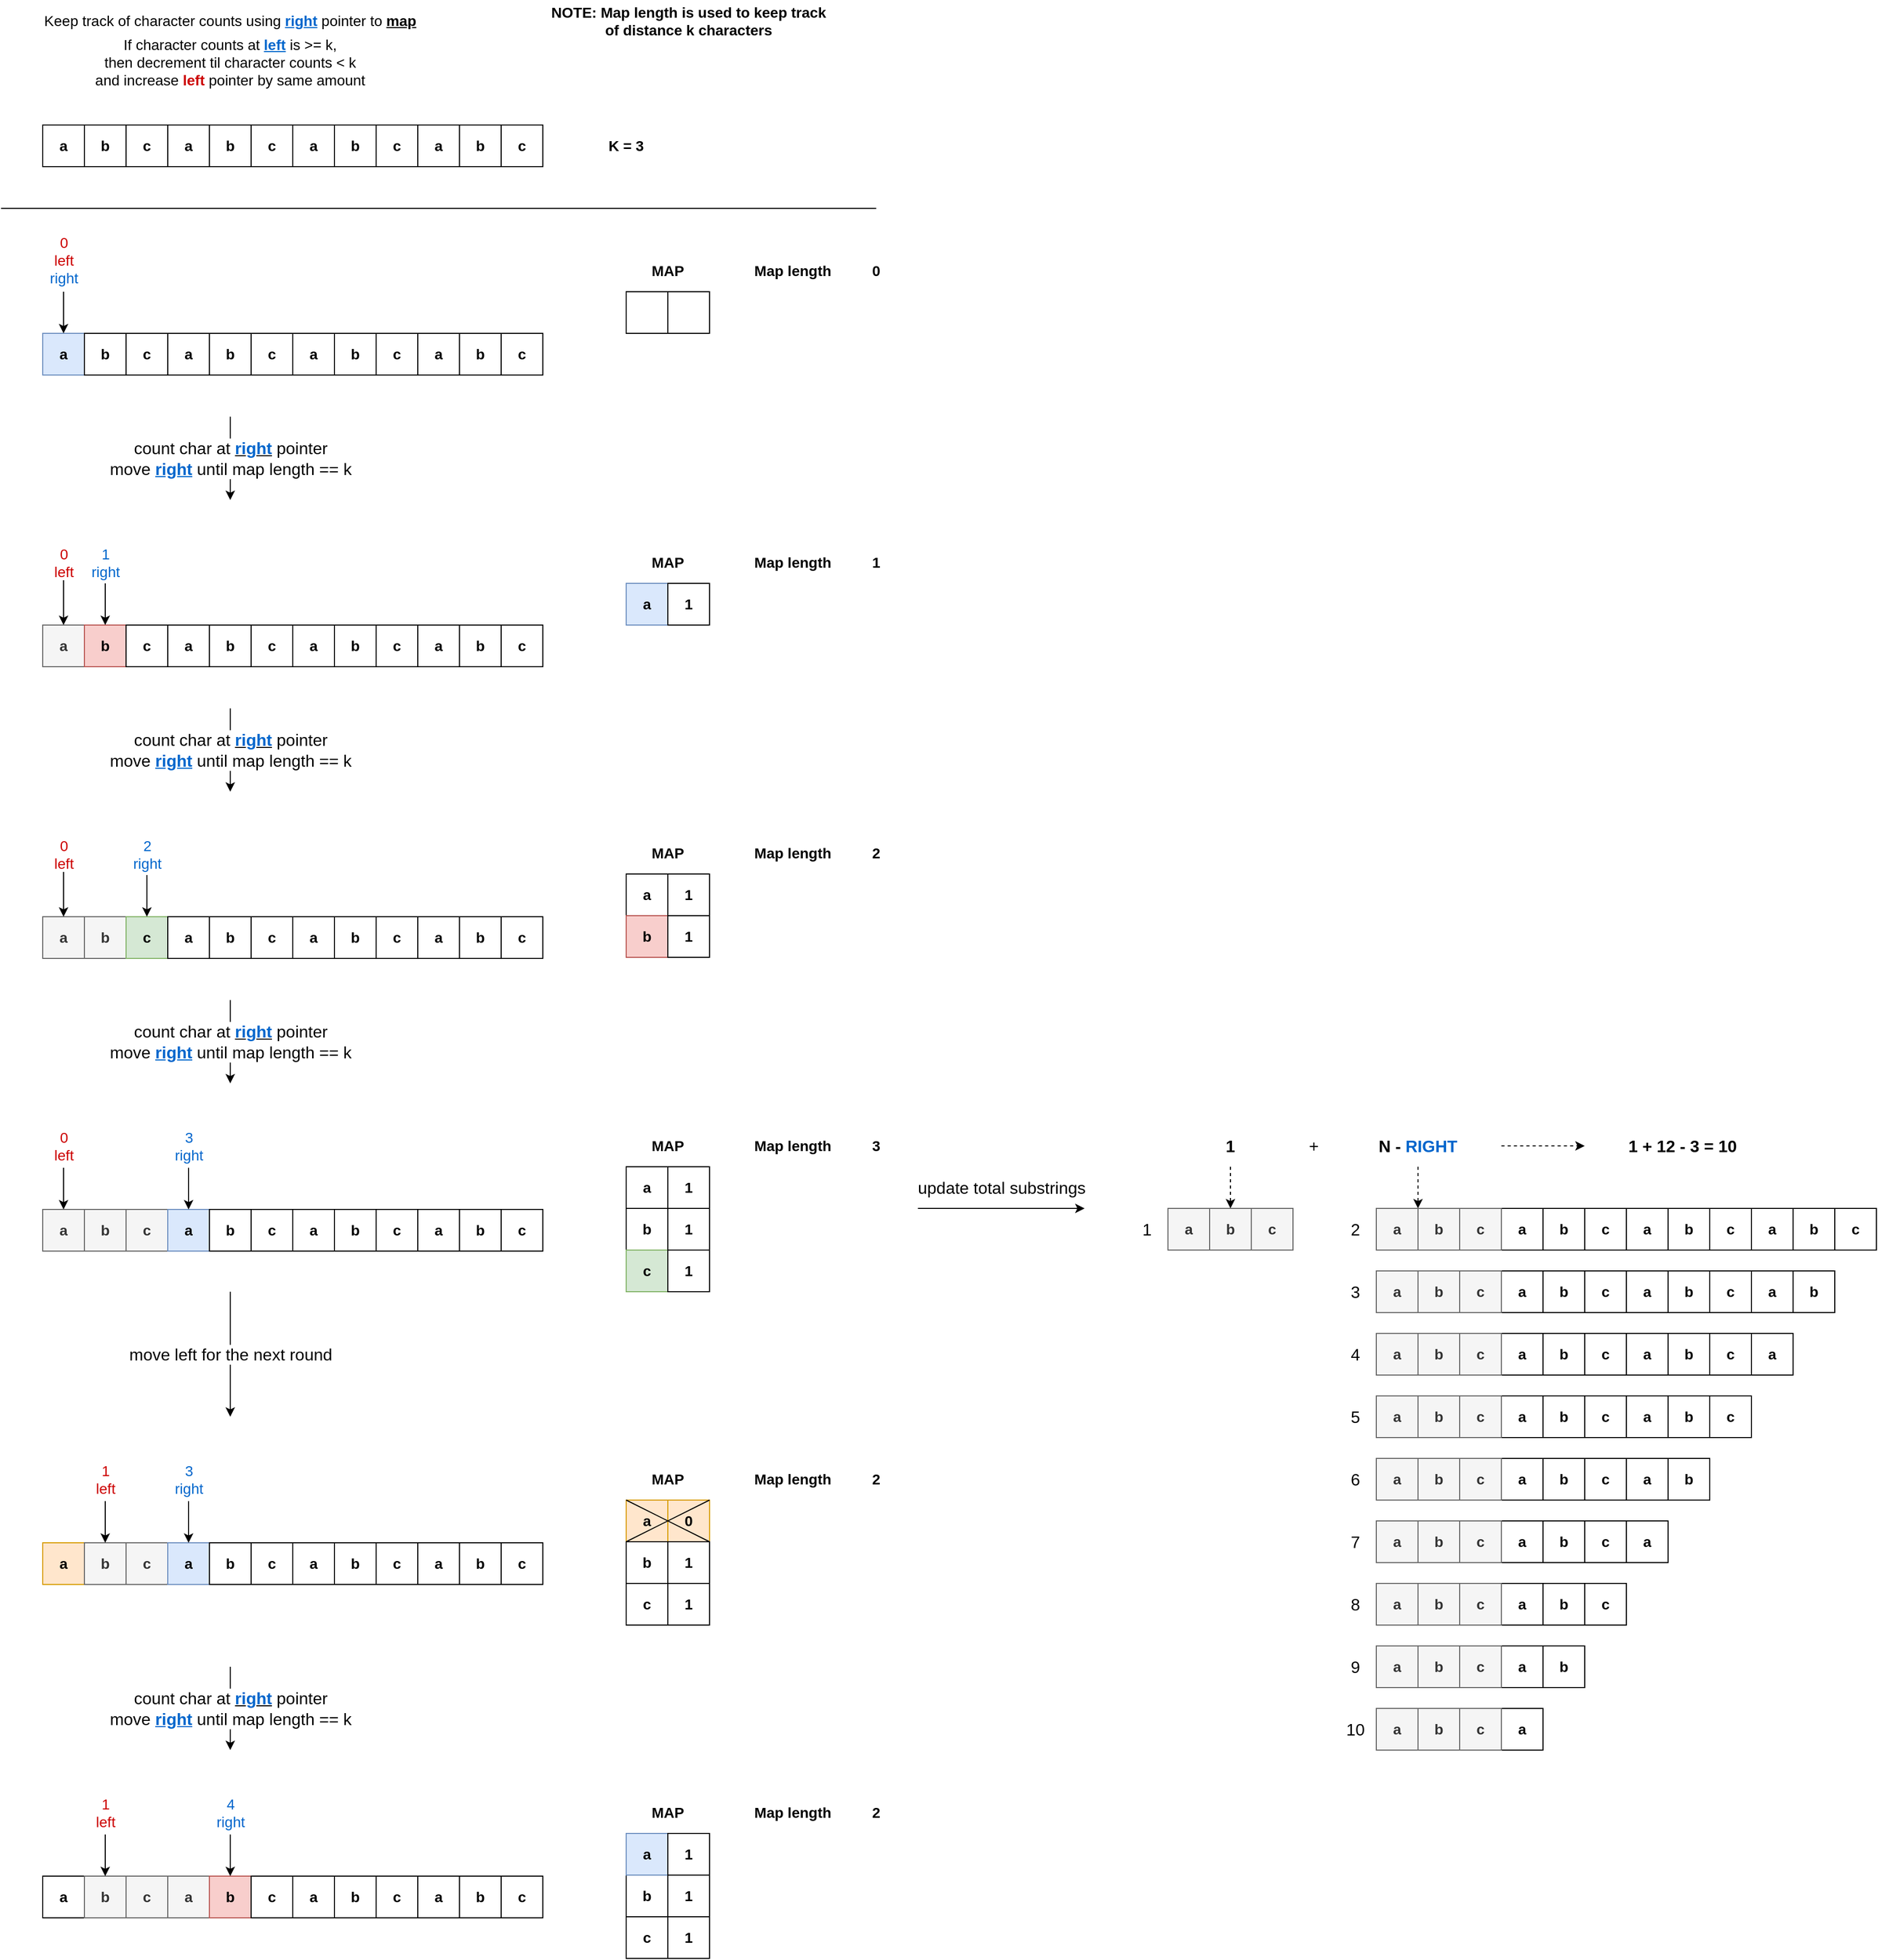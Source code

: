 <mxfile version="14.9.3" type="device"><diagram id="5Apfh_bfmNETzVpfRBgc" name="Page-1"><mxGraphModel dx="1422" dy="805" grid="1" gridSize="10" guides="1" tooltips="1" connect="1" arrows="1" fold="1" page="1" pageScale="1" pageWidth="850" pageHeight="1100" math="0" shadow="0"><root><mxCell id="0"/><mxCell id="1" parent="0"/><mxCell id="zMlP69vUec_S2csAnrSr-1" value="a" style="rounded=0;whiteSpace=wrap;html=1;fontSize=14;fontStyle=1" parent="1" vertex="1"><mxGeometry x="40" y="120" width="40" height="40" as="geometry"/></mxCell><mxCell id="zMlP69vUec_S2csAnrSr-9" value="b" style="rounded=0;whiteSpace=wrap;html=1;fontSize=14;fontStyle=1" parent="1" vertex="1"><mxGeometry x="80" y="120" width="40" height="40" as="geometry"/></mxCell><mxCell id="zMlP69vUec_S2csAnrSr-10" value="c" style="rounded=0;whiteSpace=wrap;html=1;fontSize=14;fontStyle=1" parent="1" vertex="1"><mxGeometry x="120" y="120" width="40" height="40" as="geometry"/></mxCell><mxCell id="zMlP69vUec_S2csAnrSr-11" value="a" style="rounded=0;whiteSpace=wrap;html=1;fontSize=14;fontStyle=1" parent="1" vertex="1"><mxGeometry x="160" y="120" width="40" height="40" as="geometry"/></mxCell><mxCell id="zMlP69vUec_S2csAnrSr-12" value="b" style="rounded=0;whiteSpace=wrap;html=1;fontSize=14;fontStyle=1" parent="1" vertex="1"><mxGeometry x="200" y="120" width="40" height="40" as="geometry"/></mxCell><mxCell id="zMlP69vUec_S2csAnrSr-13" value="c" style="rounded=0;whiteSpace=wrap;html=1;fontSize=14;fontStyle=1" parent="1" vertex="1"><mxGeometry x="240" y="120" width="40" height="40" as="geometry"/></mxCell><mxCell id="zMlP69vUec_S2csAnrSr-14" value="a" style="rounded=0;whiteSpace=wrap;html=1;fontSize=14;fontStyle=1" parent="1" vertex="1"><mxGeometry x="280" y="120" width="40" height="40" as="geometry"/></mxCell><mxCell id="zMlP69vUec_S2csAnrSr-15" value="b" style="rounded=0;whiteSpace=wrap;html=1;fontSize=14;fontStyle=1" parent="1" vertex="1"><mxGeometry x="320" y="120" width="40" height="40" as="geometry"/></mxCell><mxCell id="zMlP69vUec_S2csAnrSr-17" value="c" style="rounded=0;whiteSpace=wrap;html=1;fontSize=14;fontStyle=1" parent="1" vertex="1"><mxGeometry x="360" y="120" width="40" height="40" as="geometry"/></mxCell><mxCell id="zMlP69vUec_S2csAnrSr-18" value="a" style="rounded=0;whiteSpace=wrap;html=1;fontSize=14;fontStyle=1;fillColor=#f5f5f5;strokeColor=#666666;fontColor=#333333;" parent="1" vertex="1"><mxGeometry x="40" y="600" width="40" height="40" as="geometry"/></mxCell><mxCell id="zMlP69vUec_S2csAnrSr-19" value="b" style="rounded=0;whiteSpace=wrap;html=1;fontSize=14;fontStyle=1;fillColor=#f8cecc;strokeColor=#b85450;" parent="1" vertex="1"><mxGeometry x="80" y="600" width="40" height="40" as="geometry"/></mxCell><mxCell id="zMlP69vUec_S2csAnrSr-20" value="c" style="rounded=0;whiteSpace=wrap;html=1;fontSize=14;fontStyle=1" parent="1" vertex="1"><mxGeometry x="120" y="600" width="40" height="40" as="geometry"/></mxCell><mxCell id="zMlP69vUec_S2csAnrSr-21" value="a" style="rounded=0;whiteSpace=wrap;html=1;fontSize=14;fontStyle=1" parent="1" vertex="1"><mxGeometry x="160" y="600" width="40" height="40" as="geometry"/></mxCell><mxCell id="zMlP69vUec_S2csAnrSr-22" value="b" style="rounded=0;whiteSpace=wrap;html=1;fontSize=14;fontStyle=1" parent="1" vertex="1"><mxGeometry x="200" y="600" width="40" height="40" as="geometry"/></mxCell><mxCell id="zMlP69vUec_S2csAnrSr-23" value="c" style="rounded=0;whiteSpace=wrap;html=1;fontSize=14;fontStyle=1" parent="1" vertex="1"><mxGeometry x="240" y="600" width="40" height="40" as="geometry"/></mxCell><mxCell id="zMlP69vUec_S2csAnrSr-24" value="a" style="rounded=0;whiteSpace=wrap;html=1;fontSize=14;fontStyle=1" parent="1" vertex="1"><mxGeometry x="280" y="600" width="40" height="40" as="geometry"/></mxCell><mxCell id="zMlP69vUec_S2csAnrSr-25" value="b" style="rounded=0;whiteSpace=wrap;html=1;fontSize=14;fontStyle=1" parent="1" vertex="1"><mxGeometry x="320" y="600" width="40" height="40" as="geometry"/></mxCell><mxCell id="zMlP69vUec_S2csAnrSr-26" value="c" style="rounded=0;whiteSpace=wrap;html=1;fontSize=14;fontStyle=1" parent="1" vertex="1"><mxGeometry x="360" y="600" width="40" height="40" as="geometry"/></mxCell><mxCell id="zMlP69vUec_S2csAnrSr-29" value="a" style="rounded=0;whiteSpace=wrap;html=1;fontSize=14;fontStyle=1;fillColor=#f5f5f5;strokeColor=#666666;fontColor=#333333;" parent="1" vertex="1"><mxGeometry x="40" y="880" width="40" height="40" as="geometry"/></mxCell><mxCell id="zMlP69vUec_S2csAnrSr-30" value="b" style="rounded=0;whiteSpace=wrap;html=1;fontSize=14;fontStyle=1;fillColor=#f5f5f5;strokeColor=#666666;fontColor=#333333;" parent="1" vertex="1"><mxGeometry x="80" y="880" width="40" height="40" as="geometry"/></mxCell><mxCell id="zMlP69vUec_S2csAnrSr-31" value="c" style="rounded=0;whiteSpace=wrap;html=1;fontSize=14;fontStyle=1;fillColor=#d5e8d4;strokeColor=#82b366;" parent="1" vertex="1"><mxGeometry x="120" y="880" width="40" height="40" as="geometry"/></mxCell><mxCell id="zMlP69vUec_S2csAnrSr-32" value="a" style="rounded=0;whiteSpace=wrap;html=1;fontSize=14;fontStyle=1" parent="1" vertex="1"><mxGeometry x="160" y="880" width="40" height="40" as="geometry"/></mxCell><mxCell id="zMlP69vUec_S2csAnrSr-33" value="b" style="rounded=0;whiteSpace=wrap;html=1;fontSize=14;fontStyle=1" parent="1" vertex="1"><mxGeometry x="200" y="880" width="40" height="40" as="geometry"/></mxCell><mxCell id="zMlP69vUec_S2csAnrSr-34" value="c" style="rounded=0;whiteSpace=wrap;html=1;fontSize=14;fontStyle=1" parent="1" vertex="1"><mxGeometry x="240" y="880" width="40" height="40" as="geometry"/></mxCell><mxCell id="zMlP69vUec_S2csAnrSr-35" value="a" style="rounded=0;whiteSpace=wrap;html=1;fontSize=14;fontStyle=1" parent="1" vertex="1"><mxGeometry x="280" y="880" width="40" height="40" as="geometry"/></mxCell><mxCell id="zMlP69vUec_S2csAnrSr-36" value="b" style="rounded=0;whiteSpace=wrap;html=1;fontSize=14;fontStyle=1" parent="1" vertex="1"><mxGeometry x="320" y="880" width="40" height="40" as="geometry"/></mxCell><mxCell id="zMlP69vUec_S2csAnrSr-37" value="c" style="rounded=0;whiteSpace=wrap;html=1;fontSize=14;fontStyle=1" parent="1" vertex="1"><mxGeometry x="360" y="880" width="40" height="40" as="geometry"/></mxCell><mxCell id="zMlP69vUec_S2csAnrSr-38" value="&lt;font color=&quot;#cc0000&quot;&gt;0&lt;br&gt;left&lt;/font&gt;" style="endArrow=classic;html=1;fontSize=14;entryX=0.5;entryY=0;entryDx=0;entryDy=0;" parent="1" target="zMlP69vUec_S2csAnrSr-29" edge="1"><mxGeometry x="-1" y="-10" width="50" height="50" relative="1" as="geometry"><mxPoint x="60" y="830" as="sourcePoint"/><mxPoint x="270" y="1060" as="targetPoint"/><mxPoint x="10" y="-10" as="offset"/></mxGeometry></mxCell><mxCell id="zMlP69vUec_S2csAnrSr-39" value="&lt;font color=&quot;#0066cc&quot;&gt;2&lt;br&gt;right&lt;/font&gt;" style="endArrow=classic;html=1;fontSize=14;entryX=0.5;entryY=0;entryDx=0;entryDy=0;" parent="1" edge="1"><mxGeometry x="-1" y="-20" width="50" height="50" relative="1" as="geometry"><mxPoint x="140" y="840" as="sourcePoint"/><mxPoint x="140" y="880" as="targetPoint"/><mxPoint x="20" y="-20" as="offset"/></mxGeometry></mxCell><mxCell id="zMlP69vUec_S2csAnrSr-40" value="Keep track of character counts using &lt;font color=&quot;#0066cc&quot;&gt;&lt;b&gt;&lt;u&gt;right&lt;/u&gt;&lt;/b&gt;&lt;/font&gt; pointer to &lt;b&gt;&lt;u&gt;map&lt;/u&gt;&lt;/b&gt;" style="text;html=1;strokeColor=none;fillColor=none;align=center;verticalAlign=middle;whiteSpace=wrap;rounded=0;fontSize=14;" parent="1" vertex="1"><mxGeometry x="40" width="360" height="40" as="geometry"/></mxCell><mxCell id="zMlP69vUec_S2csAnrSr-42" value="a" style="rounded=0;whiteSpace=wrap;html=1;fontSize=14;fontStyle=1;fillColor=#dae8fc;strokeColor=#6c8ebf;" parent="1" vertex="1"><mxGeometry x="600" y="560" width="40" height="40" as="geometry"/></mxCell><mxCell id="zMlP69vUec_S2csAnrSr-43" value="1" style="rounded=0;whiteSpace=wrap;html=1;fontSize=14;fontStyle=1" parent="1" vertex="1"><mxGeometry x="640" y="560" width="40" height="40" as="geometry"/></mxCell><mxCell id="zMlP69vUec_S2csAnrSr-44" value="MAP" style="text;html=1;strokeColor=none;fillColor=none;align=center;verticalAlign=middle;whiteSpace=wrap;rounded=0;fontSize=14;fontStyle=1" parent="1" vertex="1"><mxGeometry x="600" y="520" width="80" height="40" as="geometry"/></mxCell><mxCell id="zMlP69vUec_S2csAnrSr-46" value="a" style="rounded=0;whiteSpace=wrap;html=1;fontSize=14;fontStyle=1" parent="1" vertex="1"><mxGeometry x="600" y="839" width="40" height="40" as="geometry"/></mxCell><mxCell id="zMlP69vUec_S2csAnrSr-47" value="1" style="rounded=0;whiteSpace=wrap;html=1;fontSize=14;fontStyle=1" parent="1" vertex="1"><mxGeometry x="640" y="839" width="40" height="40" as="geometry"/></mxCell><mxCell id="zMlP69vUec_S2csAnrSr-48" value="MAP" style="text;html=1;strokeColor=none;fillColor=none;align=center;verticalAlign=middle;whiteSpace=wrap;rounded=0;fontSize=14;fontStyle=1" parent="1" vertex="1"><mxGeometry x="600" y="799" width="80" height="40" as="geometry"/></mxCell><mxCell id="zMlP69vUec_S2csAnrSr-49" value="If character counts at &lt;font color=&quot;#0066cc&quot;&gt;&lt;b&gt;&lt;u&gt;left&lt;/u&gt;&lt;/b&gt;&lt;/font&gt;&amp;nbsp;is &amp;gt;= k,&lt;br&gt;then decrement til character counts &amp;lt; k&lt;br&gt;and increase &lt;b&gt;&lt;font color=&quot;#cc0000&quot;&gt;left&lt;/font&gt;&lt;/b&gt; pointer by same amount" style="text;html=1;strokeColor=none;fillColor=none;align=center;verticalAlign=middle;whiteSpace=wrap;rounded=0;fontSize=14;" parent="1" vertex="1"><mxGeometry x="40" y="40" width="360" height="40" as="geometry"/></mxCell><mxCell id="zMlP69vUec_S2csAnrSr-50" value="Map length" style="text;html=1;strokeColor=none;fillColor=none;align=center;verticalAlign=middle;whiteSpace=wrap;rounded=0;fontSize=14;fontStyle=1" parent="1" vertex="1"><mxGeometry x="720" y="520" width="80" height="40" as="geometry"/></mxCell><mxCell id="zMlP69vUec_S2csAnrSr-52" value="NOTE: Map length is used to keep track of distance k characters" style="text;html=1;strokeColor=none;fillColor=none;align=center;verticalAlign=middle;whiteSpace=wrap;rounded=0;fontSize=14;fontStyle=1" parent="1" vertex="1"><mxGeometry x="520" width="280" height="40" as="geometry"/></mxCell><mxCell id="zMlP69vUec_S2csAnrSr-53" value="b" style="rounded=0;whiteSpace=wrap;html=1;fontSize=14;fontStyle=1;fillColor=#f8cecc;strokeColor=#b85450;" parent="1" vertex="1"><mxGeometry x="600" y="879" width="40" height="40" as="geometry"/></mxCell><mxCell id="zMlP69vUec_S2csAnrSr-54" value="1" style="rounded=0;whiteSpace=wrap;html=1;fontSize=14;fontStyle=1" parent="1" vertex="1"><mxGeometry x="640" y="879" width="40" height="40" as="geometry"/></mxCell><mxCell id="zMlP69vUec_S2csAnrSr-73" value="1" style="text;html=1;strokeColor=none;fillColor=none;align=center;verticalAlign=middle;whiteSpace=wrap;rounded=0;fontSize=14;fontStyle=1" parent="1" vertex="1"><mxGeometry x="800" y="520" width="80" height="40" as="geometry"/></mxCell><mxCell id="zMlP69vUec_S2csAnrSr-74" value="Map length" style="text;html=1;strokeColor=none;fillColor=none;align=center;verticalAlign=middle;whiteSpace=wrap;rounded=0;fontSize=14;fontStyle=1" parent="1" vertex="1"><mxGeometry x="720" y="799" width="80" height="40" as="geometry"/></mxCell><mxCell id="zMlP69vUec_S2csAnrSr-75" value="2" style="text;html=1;strokeColor=none;fillColor=none;align=center;verticalAlign=middle;whiteSpace=wrap;rounded=0;fontSize=14;fontStyle=1" parent="1" vertex="1"><mxGeometry x="800" y="799" width="80" height="40" as="geometry"/></mxCell><mxCell id="zMlP69vUec_S2csAnrSr-76" value="a" style="rounded=0;whiteSpace=wrap;html=1;fontSize=14;fontStyle=1;fillColor=#f5f5f5;strokeColor=#666666;fontColor=#333333;" parent="1" vertex="1"><mxGeometry x="40" y="1161" width="40" height="40" as="geometry"/></mxCell><mxCell id="zMlP69vUec_S2csAnrSr-77" value="b" style="rounded=0;whiteSpace=wrap;html=1;fontSize=14;fontStyle=1;fillColor=#f5f5f5;strokeColor=#666666;fontColor=#333333;" parent="1" vertex="1"><mxGeometry x="80" y="1161" width="40" height="40" as="geometry"/></mxCell><mxCell id="zMlP69vUec_S2csAnrSr-78" value="c" style="rounded=0;whiteSpace=wrap;html=1;fontSize=14;fontStyle=1;fillColor=#f5f5f5;strokeColor=#666666;fontColor=#333333;" parent="1" vertex="1"><mxGeometry x="120" y="1161" width="40" height="40" as="geometry"/></mxCell><mxCell id="zMlP69vUec_S2csAnrSr-79" value="a" style="rounded=0;whiteSpace=wrap;html=1;fontSize=14;fontStyle=1;fillColor=#dae8fc;strokeColor=#6c8ebf;" parent="1" vertex="1"><mxGeometry x="160" y="1161" width="40" height="40" as="geometry"/></mxCell><mxCell id="zMlP69vUec_S2csAnrSr-80" value="b" style="rounded=0;whiteSpace=wrap;html=1;fontSize=14;fontStyle=1" parent="1" vertex="1"><mxGeometry x="200" y="1161" width="40" height="40" as="geometry"/></mxCell><mxCell id="zMlP69vUec_S2csAnrSr-81" value="c" style="rounded=0;whiteSpace=wrap;html=1;fontSize=14;fontStyle=1" parent="1" vertex="1"><mxGeometry x="240" y="1161" width="40" height="40" as="geometry"/></mxCell><mxCell id="zMlP69vUec_S2csAnrSr-82" value="a" style="rounded=0;whiteSpace=wrap;html=1;fontSize=14;fontStyle=1" parent="1" vertex="1"><mxGeometry x="280" y="1161" width="40" height="40" as="geometry"/></mxCell><mxCell id="zMlP69vUec_S2csAnrSr-83" value="b" style="rounded=0;whiteSpace=wrap;html=1;fontSize=14;fontStyle=1" parent="1" vertex="1"><mxGeometry x="320" y="1161" width="40" height="40" as="geometry"/></mxCell><mxCell id="zMlP69vUec_S2csAnrSr-84" value="c" style="rounded=0;whiteSpace=wrap;html=1;fontSize=14;fontStyle=1" parent="1" vertex="1"><mxGeometry x="360" y="1161" width="40" height="40" as="geometry"/></mxCell><mxCell id="zMlP69vUec_S2csAnrSr-85" value="&lt;font color=&quot;#cc0000&quot;&gt;0&lt;br&gt;left&lt;/font&gt;" style="endArrow=classic;html=1;fontSize=14;entryX=0.5;entryY=0;entryDx=0;entryDy=0;" parent="1" target="zMlP69vUec_S2csAnrSr-76" edge="1"><mxGeometry x="-1" y="-21" width="50" height="50" relative="1" as="geometry"><mxPoint x="60" y="1121" as="sourcePoint"/><mxPoint x="270" y="1341" as="targetPoint"/><mxPoint x="21" y="-21" as="offset"/></mxGeometry></mxCell><mxCell id="zMlP69vUec_S2csAnrSr-86" value="&lt;font color=&quot;#0066cc&quot;&gt;3&lt;br&gt;right&lt;/font&gt;" style="endArrow=classic;html=1;fontSize=14;entryX=0.5;entryY=0;entryDx=0;entryDy=0;" parent="1" edge="1"><mxGeometry x="-1" y="-21" width="50" height="50" relative="1" as="geometry"><mxPoint x="180" y="1121" as="sourcePoint"/><mxPoint x="180" y="1161" as="targetPoint"/><mxPoint x="21" y="-21" as="offset"/></mxGeometry></mxCell><mxCell id="zMlP69vUec_S2csAnrSr-88" value="a" style="rounded=0;whiteSpace=wrap;html=1;fontSize=14;fontStyle=1" parent="1" vertex="1"><mxGeometry x="600" y="1120" width="40" height="40" as="geometry"/></mxCell><mxCell id="zMlP69vUec_S2csAnrSr-89" value="1" style="rounded=0;whiteSpace=wrap;html=1;fontSize=14;fontStyle=1" parent="1" vertex="1"><mxGeometry x="640" y="1120" width="40" height="40" as="geometry"/></mxCell><mxCell id="zMlP69vUec_S2csAnrSr-90" value="MAP" style="text;html=1;strokeColor=none;fillColor=none;align=center;verticalAlign=middle;whiteSpace=wrap;rounded=0;fontSize=14;fontStyle=1" parent="1" vertex="1"><mxGeometry x="600" y="1080" width="80" height="40" as="geometry"/></mxCell><mxCell id="zMlP69vUec_S2csAnrSr-91" value="b" style="rounded=0;whiteSpace=wrap;html=1;fontSize=14;fontStyle=1" parent="1" vertex="1"><mxGeometry x="600" y="1160" width="40" height="40" as="geometry"/></mxCell><mxCell id="zMlP69vUec_S2csAnrSr-92" value="1" style="rounded=0;whiteSpace=wrap;html=1;fontSize=14;fontStyle=1" parent="1" vertex="1"><mxGeometry x="640" y="1160" width="40" height="40" as="geometry"/></mxCell><mxCell id="zMlP69vUec_S2csAnrSr-93" value="Map length" style="text;html=1;strokeColor=none;fillColor=none;align=center;verticalAlign=middle;whiteSpace=wrap;rounded=0;fontSize=14;fontStyle=1" parent="1" vertex="1"><mxGeometry x="720" y="1080" width="80" height="40" as="geometry"/></mxCell><mxCell id="zMlP69vUec_S2csAnrSr-94" value="3" style="text;html=1;strokeColor=none;fillColor=none;align=center;verticalAlign=middle;whiteSpace=wrap;rounded=0;fontSize=14;fontStyle=1" parent="1" vertex="1"><mxGeometry x="800" y="1080" width="80" height="40" as="geometry"/></mxCell><mxCell id="zMlP69vUec_S2csAnrSr-95" value="c" style="rounded=0;whiteSpace=wrap;html=1;fontSize=14;fontStyle=1;fillColor=#d5e8d4;strokeColor=#82b366;" parent="1" vertex="1"><mxGeometry x="600" y="1200" width="40" height="40" as="geometry"/></mxCell><mxCell id="zMlP69vUec_S2csAnrSr-96" value="1" style="rounded=0;whiteSpace=wrap;html=1;fontSize=14;fontStyle=1" parent="1" vertex="1"><mxGeometry x="640" y="1200" width="40" height="40" as="geometry"/></mxCell><mxCell id="DGYe8thcZUsQLc49jlsf-1" value="K = 3" style="text;html=1;strokeColor=none;fillColor=none;align=center;verticalAlign=middle;whiteSpace=wrap;rounded=0;fontSize=14;fontStyle=1" parent="1" vertex="1"><mxGeometry x="560" y="120" width="80" height="40" as="geometry"/></mxCell><mxCell id="hkgqca9hYQ8-PRKe4W_l-8" value="" style="endArrow=none;html=1;" edge="1" parent="1"><mxGeometry width="50" height="50" relative="1" as="geometry"><mxPoint y="200" as="sourcePoint"/><mxPoint x="840" y="200" as="targetPoint"/></mxGeometry></mxCell><mxCell id="hkgqca9hYQ8-PRKe4W_l-9" value="&lt;meta charset=&quot;utf-8&quot; style=&quot;font-size: 16px;&quot;&gt;&lt;span style=&quot;color: rgb(0, 0, 0); font-family: helvetica; font-size: 16px; font-style: normal; font-weight: 400; letter-spacing: normal; text-align: center; text-indent: 0px; text-transform: none; word-spacing: 0px; background-color: rgb(255, 255, 255); display: inline; float: none;&quot;&gt;count char at&lt;span style=&quot;font-size: 16px;&quot;&gt;&amp;nbsp;&lt;/span&gt;&lt;/span&gt;&lt;b style=&quot;color: rgb(0, 0, 0); font-family: helvetica; font-size: 16px; font-style: normal; letter-spacing: normal; text-align: center; text-indent: 0px; text-transform: none; word-spacing: 0px; background-color: rgb(255, 255, 255);&quot;&gt;&lt;u style=&quot;font-size: 16px;&quot;&gt;&lt;font color=&quot;#0066cc&quot; style=&quot;font-size: 16px;&quot;&gt;right&lt;/font&gt;&lt;/u&gt;&lt;/b&gt;&lt;span style=&quot;color: rgb(0, 0, 0); font-family: helvetica; font-size: 16px; font-style: normal; font-weight: 400; letter-spacing: normal; text-align: center; text-indent: 0px; text-transform: none; word-spacing: 0px; background-color: rgb(255, 255, 255); display: inline; float: none;&quot;&gt;&lt;span style=&quot;font-size: 16px;&quot;&gt;&amp;nbsp;&lt;/span&gt;pointer&lt;/span&gt;&lt;br style=&quot;color: rgb(0, 0, 0); font-family: helvetica; font-size: 16px; font-style: normal; font-weight: 400; letter-spacing: normal; text-align: center; text-indent: 0px; text-transform: none; word-spacing: 0px; background-color: rgb(255, 255, 255);&quot;&gt;&lt;span style=&quot;color: rgb(0, 0, 0); font-family: helvetica; font-size: 16px; font-style: normal; font-weight: 400; letter-spacing: normal; text-align: center; text-indent: 0px; text-transform: none; word-spacing: 0px; background-color: rgb(255, 255, 255); display: inline; float: none;&quot;&gt;move&lt;span style=&quot;font-size: 16px;&quot;&gt;&amp;nbsp;&lt;/span&gt;&lt;/span&gt;&lt;b style=&quot;color: rgb(0, 0, 0); font-family: helvetica; font-size: 16px; font-style: normal; letter-spacing: normal; text-align: center; text-indent: 0px; text-transform: none; word-spacing: 0px; background-color: rgb(255, 255, 255);&quot;&gt;&lt;font color=&quot;#0066cc&quot; style=&quot;font-size: 16px;&quot;&gt;&lt;u style=&quot;font-size: 16px;&quot;&gt;right&lt;/u&gt;&lt;/font&gt;&lt;/b&gt;&lt;span style=&quot;color: rgb(0, 0, 0); font-family: helvetica; font-size: 16px; font-style: normal; font-weight: 400; letter-spacing: normal; text-align: center; text-indent: 0px; text-transform: none; word-spacing: 0px; background-color: rgb(255, 255, 255); display: inline; float: none;&quot;&gt;&lt;span style=&quot;font-size: 16px;&quot;&gt;&amp;nbsp;&lt;/span&gt;until map length == k&lt;/span&gt;" style="endArrow=classic;html=1;fontSize=16;" edge="1" parent="1"><mxGeometry width="50" height="50" relative="1" as="geometry"><mxPoint x="220" y="680" as="sourcePoint"/><mxPoint x="220" y="760" as="targetPoint"/></mxGeometry></mxCell><mxCell id="hkgqca9hYQ8-PRKe4W_l-10" value="&lt;meta charset=&quot;utf-8&quot; style=&quot;font-size: 16px;&quot;&gt;&lt;span style=&quot;color: rgb(0, 0, 0); font-family: helvetica; font-size: 16px; font-style: normal; font-weight: 400; letter-spacing: normal; text-align: center; text-indent: 0px; text-transform: none; word-spacing: 0px; background-color: rgb(255, 255, 255); display: inline; float: none;&quot;&gt;count char at&lt;span style=&quot;font-size: 16px;&quot;&gt;&amp;nbsp;&lt;/span&gt;&lt;/span&gt;&lt;b style=&quot;color: rgb(0, 0, 0); font-family: helvetica; font-size: 16px; font-style: normal; letter-spacing: normal; text-align: center; text-indent: 0px; text-transform: none; word-spacing: 0px; background-color: rgb(255, 255, 255);&quot;&gt;&lt;u style=&quot;font-size: 16px;&quot;&gt;&lt;font color=&quot;#0066cc&quot; style=&quot;font-size: 16px;&quot;&gt;right&lt;/font&gt;&lt;/u&gt;&lt;/b&gt;&lt;span style=&quot;color: rgb(0, 0, 0); font-family: helvetica; font-size: 16px; font-style: normal; font-weight: 400; letter-spacing: normal; text-align: center; text-indent: 0px; text-transform: none; word-spacing: 0px; background-color: rgb(255, 255, 255); display: inline; float: none;&quot;&gt;&lt;span style=&quot;font-size: 16px;&quot;&gt;&amp;nbsp;&lt;/span&gt;pointer&lt;/span&gt;&lt;br style=&quot;color: rgb(0, 0, 0); font-family: helvetica; font-size: 16px; font-style: normal; font-weight: 400; letter-spacing: normal; text-align: center; text-indent: 0px; text-transform: none; word-spacing: 0px; background-color: rgb(255, 255, 255);&quot;&gt;&lt;span style=&quot;color: rgb(0, 0, 0); font-family: helvetica; font-size: 16px; font-style: normal; font-weight: 400; letter-spacing: normal; text-align: center; text-indent: 0px; text-transform: none; word-spacing: 0px; background-color: rgb(255, 255, 255); display: inline; float: none;&quot;&gt;move&lt;span style=&quot;font-size: 16px;&quot;&gt;&amp;nbsp;&lt;/span&gt;&lt;/span&gt;&lt;b style=&quot;color: rgb(0, 0, 0); font-family: helvetica; font-size: 16px; font-style: normal; letter-spacing: normal; text-align: center; text-indent: 0px; text-transform: none; word-spacing: 0px; background-color: rgb(255, 255, 255);&quot;&gt;&lt;font color=&quot;#0066cc&quot; style=&quot;font-size: 16px;&quot;&gt;&lt;u style=&quot;font-size: 16px;&quot;&gt;right&lt;/u&gt;&lt;/font&gt;&lt;/b&gt;&lt;span style=&quot;color: rgb(0, 0, 0); font-family: helvetica; font-size: 16px; font-style: normal; font-weight: 400; letter-spacing: normal; text-align: center; text-indent: 0px; text-transform: none; word-spacing: 0px; background-color: rgb(255, 255, 255); display: inline; float: none;&quot;&gt;&lt;span style=&quot;font-size: 16px;&quot;&gt;&amp;nbsp;&lt;/span&gt;until map length == k&lt;/span&gt;" style="endArrow=classic;html=1;fontSize=16;" edge="1" parent="1"><mxGeometry width="50" height="50" relative="1" as="geometry"><mxPoint x="220" y="960" as="sourcePoint"/><mxPoint x="220" y="1040" as="targetPoint"/></mxGeometry></mxCell><mxCell id="hkgqca9hYQ8-PRKe4W_l-137" value="a" style="rounded=0;whiteSpace=wrap;html=1;fontSize=14;fontStyle=1;fillColor=#dae8fc;strokeColor=#6c8ebf;" vertex="1" parent="1"><mxGeometry x="40" y="320" width="40" height="40" as="geometry"/></mxCell><mxCell id="hkgqca9hYQ8-PRKe4W_l-138" value="b" style="rounded=0;whiteSpace=wrap;html=1;fontSize=14;fontStyle=1" vertex="1" parent="1"><mxGeometry x="80" y="320" width="40" height="40" as="geometry"/></mxCell><mxCell id="hkgqca9hYQ8-PRKe4W_l-139" value="c" style="rounded=0;whiteSpace=wrap;html=1;fontSize=14;fontStyle=1" vertex="1" parent="1"><mxGeometry x="120" y="320" width="40" height="40" as="geometry"/></mxCell><mxCell id="hkgqca9hYQ8-PRKe4W_l-140" value="a" style="rounded=0;whiteSpace=wrap;html=1;fontSize=14;fontStyle=1" vertex="1" parent="1"><mxGeometry x="160" y="320" width="40" height="40" as="geometry"/></mxCell><mxCell id="hkgqca9hYQ8-PRKe4W_l-141" value="b" style="rounded=0;whiteSpace=wrap;html=1;fontSize=14;fontStyle=1" vertex="1" parent="1"><mxGeometry x="200" y="320" width="40" height="40" as="geometry"/></mxCell><mxCell id="hkgqca9hYQ8-PRKe4W_l-142" value="c" style="rounded=0;whiteSpace=wrap;html=1;fontSize=14;fontStyle=1" vertex="1" parent="1"><mxGeometry x="240" y="320" width="40" height="40" as="geometry"/></mxCell><mxCell id="hkgqca9hYQ8-PRKe4W_l-143" value="a" style="rounded=0;whiteSpace=wrap;html=1;fontSize=14;fontStyle=1" vertex="1" parent="1"><mxGeometry x="280" y="320" width="40" height="40" as="geometry"/></mxCell><mxCell id="hkgqca9hYQ8-PRKe4W_l-144" value="b" style="rounded=0;whiteSpace=wrap;html=1;fontSize=14;fontStyle=1" vertex="1" parent="1"><mxGeometry x="320" y="320" width="40" height="40" as="geometry"/></mxCell><mxCell id="hkgqca9hYQ8-PRKe4W_l-145" value="c" style="rounded=0;whiteSpace=wrap;html=1;fontSize=14;fontStyle=1" vertex="1" parent="1"><mxGeometry x="360" y="320" width="40" height="40" as="geometry"/></mxCell><mxCell id="hkgqca9hYQ8-PRKe4W_l-146" value="&lt;font color=&quot;#cc0000&quot;&gt;0&lt;br&gt;left&lt;/font&gt;&lt;br&gt;&lt;font color=&quot;#0066cc&quot;&gt;right&lt;/font&gt;" style="endArrow=classic;html=1;fontSize=14;entryX=0.5;entryY=0;entryDx=0;entryDy=0;" edge="1" parent="1" target="hkgqca9hYQ8-PRKe4W_l-137"><mxGeometry x="-1" y="-30" width="50" height="50" relative="1" as="geometry"><mxPoint x="60" y="280" as="sourcePoint"/><mxPoint x="270" y="500" as="targetPoint"/><mxPoint x="30" y="-30" as="offset"/></mxGeometry></mxCell><mxCell id="hkgqca9hYQ8-PRKe4W_l-147" value="" style="rounded=0;whiteSpace=wrap;html=1;fontSize=14;fontStyle=1" vertex="1" parent="1"><mxGeometry x="600" y="280" width="40" height="40" as="geometry"/></mxCell><mxCell id="hkgqca9hYQ8-PRKe4W_l-148" value="" style="rounded=0;whiteSpace=wrap;html=1;fontSize=14;fontStyle=1" vertex="1" parent="1"><mxGeometry x="640" y="280" width="40" height="40" as="geometry"/></mxCell><mxCell id="hkgqca9hYQ8-PRKe4W_l-149" value="MAP" style="text;html=1;strokeColor=none;fillColor=none;align=center;verticalAlign=middle;whiteSpace=wrap;rounded=0;fontSize=14;fontStyle=1" vertex="1" parent="1"><mxGeometry x="600" y="240" width="80" height="40" as="geometry"/></mxCell><mxCell id="hkgqca9hYQ8-PRKe4W_l-150" value="Map length" style="text;html=1;strokeColor=none;fillColor=none;align=center;verticalAlign=middle;whiteSpace=wrap;rounded=0;fontSize=14;fontStyle=1" vertex="1" parent="1"><mxGeometry x="720" y="240" width="80" height="40" as="geometry"/></mxCell><mxCell id="hkgqca9hYQ8-PRKe4W_l-151" value="0" style="text;html=1;strokeColor=none;fillColor=none;align=center;verticalAlign=middle;whiteSpace=wrap;rounded=0;fontSize=14;fontStyle=1" vertex="1" parent="1"><mxGeometry x="800" y="240" width="80" height="40" as="geometry"/></mxCell><mxCell id="hkgqca9hYQ8-PRKe4W_l-152" value="&lt;font style=&quot;font-size: 16px&quot;&gt;count char at &lt;b&gt;&lt;u&gt;&lt;font color=&quot;#0066cc&quot;&gt;right&lt;/font&gt;&lt;/u&gt;&lt;/b&gt; pointer&lt;br&gt;move &lt;b&gt;&lt;font color=&quot;#0066cc&quot;&gt;&lt;u&gt;right&lt;/u&gt;&lt;/font&gt;&lt;/b&gt; until map length == k&lt;/font&gt;" style="endArrow=classic;html=1;" edge="1" parent="1"><mxGeometry width="50" height="50" relative="1" as="geometry"><mxPoint x="220" y="400" as="sourcePoint"/><mxPoint x="220" y="480" as="targetPoint"/></mxGeometry></mxCell><mxCell id="hkgqca9hYQ8-PRKe4W_l-153" value="&lt;font color=&quot;#cc0000&quot;&gt;0&lt;br&gt;left&lt;/font&gt;" style="endArrow=classic;html=1;fontSize=14;entryX=0.5;entryY=0;entryDx=0;entryDy=0;" edge="1" parent="1"><mxGeometry x="-1" y="-10" width="50" height="50" relative="1" as="geometry"><mxPoint x="60" y="550" as="sourcePoint"/><mxPoint x="60" y="600" as="targetPoint"/><mxPoint x="10" y="-10" as="offset"/></mxGeometry></mxCell><mxCell id="hkgqca9hYQ8-PRKe4W_l-154" value="&lt;font color=&quot;#0066cc&quot;&gt;1&lt;br&gt;right&lt;/font&gt;" style="endArrow=classic;html=1;fontSize=14;entryX=0.5;entryY=0;entryDx=0;entryDy=0;" edge="1" parent="1"><mxGeometry x="-1" y="-20" width="50" height="50" relative="1" as="geometry"><mxPoint x="100" y="560" as="sourcePoint"/><mxPoint x="100" y="600" as="targetPoint"/><mxPoint x="20" y="-20" as="offset"/></mxGeometry></mxCell><mxCell id="hkgqca9hYQ8-PRKe4W_l-156" value="&lt;font face=&quot;helvetica&quot;&gt;move left for the next round&lt;/font&gt;" style="endArrow=classic;html=1;fontSize=16;" edge="1" parent="1"><mxGeometry width="50" height="50" relative="1" as="geometry"><mxPoint x="220" y="1240" as="sourcePoint"/><mxPoint x="220" y="1360" as="targetPoint"/></mxGeometry></mxCell><mxCell id="hkgqca9hYQ8-PRKe4W_l-298" style="edgeStyle=orthogonalEdgeStyle;rounded=0;orthogonalLoop=1;jettySize=auto;html=1;entryX=0;entryY=0;entryDx=0;entryDy=0;dashed=1;fontSize=16;" edge="1" parent="1" source="hkgqca9hYQ8-PRKe4W_l-163" target="hkgqca9hYQ8-PRKe4W_l-185"><mxGeometry relative="1" as="geometry"/></mxCell><mxCell id="hkgqca9hYQ8-PRKe4W_l-163" value="&lt;b&gt;N - &lt;font color=&quot;#0066cc&quot;&gt;RIGHT&lt;/font&gt;&lt;/b&gt;" style="text;html=1;strokeColor=none;fillColor=none;align=center;verticalAlign=middle;whiteSpace=wrap;rounded=0;fontSize=16;" vertex="1" parent="1"><mxGeometry x="1320" y="1080" width="80" height="40" as="geometry"/></mxCell><mxCell id="hkgqca9hYQ8-PRKe4W_l-166" value="+" style="text;html=1;strokeColor=none;fillColor=none;align=center;verticalAlign=middle;whiteSpace=wrap;rounded=0;fontSize=16;" vertex="1" parent="1"><mxGeometry x="1240" y="1080" width="40" height="40" as="geometry"/></mxCell><mxCell id="hkgqca9hYQ8-PRKe4W_l-171" style="edgeStyle=orthogonalEdgeStyle;rounded=0;orthogonalLoop=1;jettySize=auto;html=1;entryX=0.5;entryY=0;entryDx=0;entryDy=0;dashed=1;fontSize=16;" edge="1" parent="1" source="hkgqca9hYQ8-PRKe4W_l-167" target="hkgqca9hYQ8-PRKe4W_l-169"><mxGeometry relative="1" as="geometry"/></mxCell><mxCell id="hkgqca9hYQ8-PRKe4W_l-167" value="1" style="text;html=1;strokeColor=none;fillColor=none;align=center;verticalAlign=middle;whiteSpace=wrap;rounded=0;fontSize=16;fontStyle=1" vertex="1" parent="1"><mxGeometry x="1160" y="1080" width="40" height="40" as="geometry"/></mxCell><mxCell id="hkgqca9hYQ8-PRKe4W_l-168" value="a" style="rounded=0;whiteSpace=wrap;html=1;fontSize=14;fontStyle=1;fillColor=#f5f5f5;strokeColor=#666666;fontColor=#333333;" vertex="1" parent="1"><mxGeometry x="1120" y="1160" width="40" height="40" as="geometry"/></mxCell><mxCell id="hkgqca9hYQ8-PRKe4W_l-169" value="b" style="rounded=0;whiteSpace=wrap;html=1;fontSize=14;fontStyle=1;fillColor=#f5f5f5;strokeColor=#666666;fontColor=#333333;" vertex="1" parent="1"><mxGeometry x="1160" y="1160" width="40" height="40" as="geometry"/></mxCell><mxCell id="hkgqca9hYQ8-PRKe4W_l-170" value="c" style="rounded=0;whiteSpace=wrap;html=1;fontSize=14;fontStyle=1;fillColor=#f5f5f5;strokeColor=#666666;fontColor=#333333;" vertex="1" parent="1"><mxGeometry x="1200" y="1160" width="40" height="40" as="geometry"/></mxCell><mxCell id="hkgqca9hYQ8-PRKe4W_l-172" value="a" style="rounded=0;whiteSpace=wrap;html=1;fontSize=14;fontStyle=1;" vertex="1" parent="1"><mxGeometry x="1440" y="1160" width="40" height="40" as="geometry"/></mxCell><mxCell id="hkgqca9hYQ8-PRKe4W_l-173" value="b" style="rounded=0;whiteSpace=wrap;html=1;fontSize=14;fontStyle=1" vertex="1" parent="1"><mxGeometry x="1480" y="1160" width="40" height="40" as="geometry"/></mxCell><mxCell id="hkgqca9hYQ8-PRKe4W_l-174" value="c" style="rounded=0;whiteSpace=wrap;html=1;fontSize=14;fontStyle=1" vertex="1" parent="1"><mxGeometry x="1520" y="1160" width="40" height="40" as="geometry"/></mxCell><mxCell id="hkgqca9hYQ8-PRKe4W_l-175" value="a" style="rounded=0;whiteSpace=wrap;html=1;fontSize=14;fontStyle=1" vertex="1" parent="1"><mxGeometry x="1560" y="1160" width="40" height="40" as="geometry"/></mxCell><mxCell id="hkgqca9hYQ8-PRKe4W_l-176" value="b" style="rounded=0;whiteSpace=wrap;html=1;fontSize=14;fontStyle=1" vertex="1" parent="1"><mxGeometry x="1600" y="1160" width="40" height="40" as="geometry"/></mxCell><mxCell id="hkgqca9hYQ8-PRKe4W_l-177" value="c" style="rounded=0;whiteSpace=wrap;html=1;fontSize=14;fontStyle=1" vertex="1" parent="1"><mxGeometry x="1640" y="1160" width="40" height="40" as="geometry"/></mxCell><mxCell id="hkgqca9hYQ8-PRKe4W_l-184" value="a" style="rounded=0;whiteSpace=wrap;html=1;fontSize=14;fontStyle=1;fillColor=#f5f5f5;strokeColor=#666666;fontColor=#333333;" vertex="1" parent="1"><mxGeometry x="1320" y="1160" width="40" height="40" as="geometry"/></mxCell><mxCell id="hkgqca9hYQ8-PRKe4W_l-185" value="b" style="rounded=0;whiteSpace=wrap;html=1;fontSize=14;fontStyle=1;fillColor=#f5f5f5;strokeColor=#666666;fontColor=#333333;" vertex="1" parent="1"><mxGeometry x="1360" y="1160" width="40" height="40" as="geometry"/></mxCell><mxCell id="hkgqca9hYQ8-PRKe4W_l-186" value="c" style="rounded=0;whiteSpace=wrap;html=1;fontSize=14;fontStyle=1;fillColor=#f5f5f5;strokeColor=#666666;fontColor=#333333;" vertex="1" parent="1"><mxGeometry x="1400" y="1160" width="40" height="40" as="geometry"/></mxCell><mxCell id="hkgqca9hYQ8-PRKe4W_l-187" value="a" style="rounded=0;whiteSpace=wrap;html=1;fontSize=14;fontStyle=1;" vertex="1" parent="1"><mxGeometry x="1440" y="1220" width="40" height="40" as="geometry"/></mxCell><mxCell id="hkgqca9hYQ8-PRKe4W_l-188" value="b" style="rounded=0;whiteSpace=wrap;html=1;fontSize=14;fontStyle=1" vertex="1" parent="1"><mxGeometry x="1480" y="1220" width="40" height="40" as="geometry"/></mxCell><mxCell id="hkgqca9hYQ8-PRKe4W_l-189" value="c" style="rounded=0;whiteSpace=wrap;html=1;fontSize=14;fontStyle=1" vertex="1" parent="1"><mxGeometry x="1520" y="1220" width="40" height="40" as="geometry"/></mxCell><mxCell id="hkgqca9hYQ8-PRKe4W_l-190" value="a" style="rounded=0;whiteSpace=wrap;html=1;fontSize=14;fontStyle=1" vertex="1" parent="1"><mxGeometry x="1560" y="1220" width="40" height="40" as="geometry"/></mxCell><mxCell id="hkgqca9hYQ8-PRKe4W_l-191" value="b" style="rounded=0;whiteSpace=wrap;html=1;fontSize=14;fontStyle=1" vertex="1" parent="1"><mxGeometry x="1600" y="1220" width="40" height="40" as="geometry"/></mxCell><mxCell id="hkgqca9hYQ8-PRKe4W_l-193" value="a" style="rounded=0;whiteSpace=wrap;html=1;fontSize=14;fontStyle=1;fillColor=#f5f5f5;strokeColor=#666666;fontColor=#333333;" vertex="1" parent="1"><mxGeometry x="1320" y="1220" width="40" height="40" as="geometry"/></mxCell><mxCell id="hkgqca9hYQ8-PRKe4W_l-194" value="b" style="rounded=0;whiteSpace=wrap;html=1;fontSize=14;fontStyle=1;fillColor=#f5f5f5;strokeColor=#666666;fontColor=#333333;" vertex="1" parent="1"><mxGeometry x="1360" y="1220" width="40" height="40" as="geometry"/></mxCell><mxCell id="hkgqca9hYQ8-PRKe4W_l-195" value="c" style="rounded=0;whiteSpace=wrap;html=1;fontSize=14;fontStyle=1;fillColor=#f5f5f5;strokeColor=#666666;fontColor=#333333;" vertex="1" parent="1"><mxGeometry x="1400" y="1220" width="40" height="40" as="geometry"/></mxCell><mxCell id="hkgqca9hYQ8-PRKe4W_l-196" value="a" style="rounded=0;whiteSpace=wrap;html=1;fontSize=14;fontStyle=1;" vertex="1" parent="1"><mxGeometry x="1440" y="1340" width="40" height="40" as="geometry"/></mxCell><mxCell id="hkgqca9hYQ8-PRKe4W_l-197" value="b" style="rounded=0;whiteSpace=wrap;html=1;fontSize=14;fontStyle=1" vertex="1" parent="1"><mxGeometry x="1480" y="1340" width="40" height="40" as="geometry"/></mxCell><mxCell id="hkgqca9hYQ8-PRKe4W_l-198" value="c" style="rounded=0;whiteSpace=wrap;html=1;fontSize=14;fontStyle=1" vertex="1" parent="1"><mxGeometry x="1520" y="1340" width="40" height="40" as="geometry"/></mxCell><mxCell id="hkgqca9hYQ8-PRKe4W_l-199" value="a" style="rounded=0;whiteSpace=wrap;html=1;fontSize=14;fontStyle=1" vertex="1" parent="1"><mxGeometry x="1560" y="1340" width="40" height="40" as="geometry"/></mxCell><mxCell id="hkgqca9hYQ8-PRKe4W_l-202" value="a" style="rounded=0;whiteSpace=wrap;html=1;fontSize=14;fontStyle=1;fillColor=#f5f5f5;strokeColor=#666666;fontColor=#333333;" vertex="1" parent="1"><mxGeometry x="1320" y="1340" width="40" height="40" as="geometry"/></mxCell><mxCell id="hkgqca9hYQ8-PRKe4W_l-203" value="b" style="rounded=0;whiteSpace=wrap;html=1;fontSize=14;fontStyle=1;fillColor=#f5f5f5;strokeColor=#666666;fontColor=#333333;" vertex="1" parent="1"><mxGeometry x="1360" y="1340" width="40" height="40" as="geometry"/></mxCell><mxCell id="hkgqca9hYQ8-PRKe4W_l-204" value="c" style="rounded=0;whiteSpace=wrap;html=1;fontSize=14;fontStyle=1;fillColor=#f5f5f5;strokeColor=#666666;fontColor=#333333;" vertex="1" parent="1"><mxGeometry x="1400" y="1340" width="40" height="40" as="geometry"/></mxCell><mxCell id="hkgqca9hYQ8-PRKe4W_l-205" value="a" style="rounded=0;whiteSpace=wrap;html=1;fontSize=14;fontStyle=1;" vertex="1" parent="1"><mxGeometry x="1440" y="1400" width="40" height="40" as="geometry"/></mxCell><mxCell id="hkgqca9hYQ8-PRKe4W_l-206" value="b" style="rounded=0;whiteSpace=wrap;html=1;fontSize=14;fontStyle=1" vertex="1" parent="1"><mxGeometry x="1480" y="1400" width="40" height="40" as="geometry"/></mxCell><mxCell id="hkgqca9hYQ8-PRKe4W_l-207" value="c" style="rounded=0;whiteSpace=wrap;html=1;fontSize=14;fontStyle=1" vertex="1" parent="1"><mxGeometry x="1520" y="1400" width="40" height="40" as="geometry"/></mxCell><mxCell id="hkgqca9hYQ8-PRKe4W_l-211" value="a" style="rounded=0;whiteSpace=wrap;html=1;fontSize=14;fontStyle=1;fillColor=#f5f5f5;strokeColor=#666666;fontColor=#333333;" vertex="1" parent="1"><mxGeometry x="1320" y="1400" width="40" height="40" as="geometry"/></mxCell><mxCell id="hkgqca9hYQ8-PRKe4W_l-212" value="b" style="rounded=0;whiteSpace=wrap;html=1;fontSize=14;fontStyle=1;fillColor=#f5f5f5;strokeColor=#666666;fontColor=#333333;" vertex="1" parent="1"><mxGeometry x="1360" y="1400" width="40" height="40" as="geometry"/></mxCell><mxCell id="hkgqca9hYQ8-PRKe4W_l-213" value="c" style="rounded=0;whiteSpace=wrap;html=1;fontSize=14;fontStyle=1;fillColor=#f5f5f5;strokeColor=#666666;fontColor=#333333;" vertex="1" parent="1"><mxGeometry x="1400" y="1400" width="40" height="40" as="geometry"/></mxCell><mxCell id="hkgqca9hYQ8-PRKe4W_l-214" value="a" style="rounded=0;whiteSpace=wrap;html=1;fontSize=14;fontStyle=1;" vertex="1" parent="1"><mxGeometry x="1440" y="1460" width="40" height="40" as="geometry"/></mxCell><mxCell id="hkgqca9hYQ8-PRKe4W_l-215" value="b" style="rounded=0;whiteSpace=wrap;html=1;fontSize=14;fontStyle=1" vertex="1" parent="1"><mxGeometry x="1480" y="1460" width="40" height="40" as="geometry"/></mxCell><mxCell id="hkgqca9hYQ8-PRKe4W_l-220" value="a" style="rounded=0;whiteSpace=wrap;html=1;fontSize=14;fontStyle=1;fillColor=#f5f5f5;strokeColor=#666666;fontColor=#333333;" vertex="1" parent="1"><mxGeometry x="1320" y="1460" width="40" height="40" as="geometry"/></mxCell><mxCell id="hkgqca9hYQ8-PRKe4W_l-221" value="b" style="rounded=0;whiteSpace=wrap;html=1;fontSize=14;fontStyle=1;fillColor=#f5f5f5;strokeColor=#666666;fontColor=#333333;" vertex="1" parent="1"><mxGeometry x="1360" y="1460" width="40" height="40" as="geometry"/></mxCell><mxCell id="hkgqca9hYQ8-PRKe4W_l-222" value="c" style="rounded=0;whiteSpace=wrap;html=1;fontSize=14;fontStyle=1;fillColor=#f5f5f5;strokeColor=#666666;fontColor=#333333;" vertex="1" parent="1"><mxGeometry x="1400" y="1460" width="40" height="40" as="geometry"/></mxCell><mxCell id="hkgqca9hYQ8-PRKe4W_l-223" value="a" style="rounded=0;whiteSpace=wrap;html=1;fontSize=14;fontStyle=1;" vertex="1" parent="1"><mxGeometry x="1440" y="1520" width="40" height="40" as="geometry"/></mxCell><mxCell id="hkgqca9hYQ8-PRKe4W_l-224" value="a" style="rounded=0;whiteSpace=wrap;html=1;fontSize=14;fontStyle=1;fillColor=#f5f5f5;strokeColor=#666666;fontColor=#333333;" vertex="1" parent="1"><mxGeometry x="1320" y="1520" width="40" height="40" as="geometry"/></mxCell><mxCell id="hkgqca9hYQ8-PRKe4W_l-225" value="b" style="rounded=0;whiteSpace=wrap;html=1;fontSize=14;fontStyle=1;fillColor=#f5f5f5;strokeColor=#666666;fontColor=#333333;" vertex="1" parent="1"><mxGeometry x="1360" y="1520" width="40" height="40" as="geometry"/></mxCell><mxCell id="hkgqca9hYQ8-PRKe4W_l-226" value="c" style="rounded=0;whiteSpace=wrap;html=1;fontSize=14;fontStyle=1;fillColor=#f5f5f5;strokeColor=#666666;fontColor=#333333;" vertex="1" parent="1"><mxGeometry x="1400" y="1520" width="40" height="40" as="geometry"/></mxCell><mxCell id="hkgqca9hYQ8-PRKe4W_l-227" value="a" style="rounded=0;whiteSpace=wrap;html=1;fontSize=14;fontStyle=1" vertex="1" parent="1"><mxGeometry x="400" y="120" width="40" height="40" as="geometry"/></mxCell><mxCell id="hkgqca9hYQ8-PRKe4W_l-228" value="b" style="rounded=0;whiteSpace=wrap;html=1;fontSize=14;fontStyle=1" vertex="1" parent="1"><mxGeometry x="440" y="120" width="40" height="40" as="geometry"/></mxCell><mxCell id="hkgqca9hYQ8-PRKe4W_l-229" value="c" style="rounded=0;whiteSpace=wrap;html=1;fontSize=14;fontStyle=1" vertex="1" parent="1"><mxGeometry x="480" y="120" width="40" height="40" as="geometry"/></mxCell><mxCell id="hkgqca9hYQ8-PRKe4W_l-236" value="a" style="rounded=0;whiteSpace=wrap;html=1;fontSize=14;fontStyle=1" vertex="1" parent="1"><mxGeometry x="400" y="1161" width="40" height="40" as="geometry"/></mxCell><mxCell id="hkgqca9hYQ8-PRKe4W_l-237" value="b" style="rounded=0;whiteSpace=wrap;html=1;fontSize=14;fontStyle=1" vertex="1" parent="1"><mxGeometry x="440" y="1161" width="40" height="40" as="geometry"/></mxCell><mxCell id="hkgqca9hYQ8-PRKe4W_l-238" value="c" style="rounded=0;whiteSpace=wrap;html=1;fontSize=14;fontStyle=1" vertex="1" parent="1"><mxGeometry x="480" y="1161" width="40" height="40" as="geometry"/></mxCell><mxCell id="hkgqca9hYQ8-PRKe4W_l-239" value="a" style="rounded=0;whiteSpace=wrap;html=1;fontSize=14;fontStyle=1" vertex="1" parent="1"><mxGeometry x="400" y="880" width="40" height="40" as="geometry"/></mxCell><mxCell id="hkgqca9hYQ8-PRKe4W_l-240" value="b" style="rounded=0;whiteSpace=wrap;html=1;fontSize=14;fontStyle=1" vertex="1" parent="1"><mxGeometry x="440" y="880" width="40" height="40" as="geometry"/></mxCell><mxCell id="hkgqca9hYQ8-PRKe4W_l-241" value="c" style="rounded=0;whiteSpace=wrap;html=1;fontSize=14;fontStyle=1" vertex="1" parent="1"><mxGeometry x="480" y="880" width="40" height="40" as="geometry"/></mxCell><mxCell id="hkgqca9hYQ8-PRKe4W_l-242" value="a" style="rounded=0;whiteSpace=wrap;html=1;fontSize=14;fontStyle=1" vertex="1" parent="1"><mxGeometry x="400" y="600" width="40" height="40" as="geometry"/></mxCell><mxCell id="hkgqca9hYQ8-PRKe4W_l-243" value="b" style="rounded=0;whiteSpace=wrap;html=1;fontSize=14;fontStyle=1" vertex="1" parent="1"><mxGeometry x="440" y="600" width="40" height="40" as="geometry"/></mxCell><mxCell id="hkgqca9hYQ8-PRKe4W_l-244" value="c" style="rounded=0;whiteSpace=wrap;html=1;fontSize=14;fontStyle=1" vertex="1" parent="1"><mxGeometry x="480" y="600" width="40" height="40" as="geometry"/></mxCell><mxCell id="hkgqca9hYQ8-PRKe4W_l-245" value="a" style="rounded=0;whiteSpace=wrap;html=1;fontSize=14;fontStyle=1" vertex="1" parent="1"><mxGeometry x="400" y="320" width="40" height="40" as="geometry"/></mxCell><mxCell id="hkgqca9hYQ8-PRKe4W_l-246" value="b" style="rounded=0;whiteSpace=wrap;html=1;fontSize=14;fontStyle=1" vertex="1" parent="1"><mxGeometry x="440" y="320" width="40" height="40" as="geometry"/></mxCell><mxCell id="hkgqca9hYQ8-PRKe4W_l-247" value="c" style="rounded=0;whiteSpace=wrap;html=1;fontSize=14;fontStyle=1" vertex="1" parent="1"><mxGeometry x="480" y="320" width="40" height="40" as="geometry"/></mxCell><mxCell id="hkgqca9hYQ8-PRKe4W_l-248" value="a" style="rounded=0;whiteSpace=wrap;html=1;fontSize=14;fontStyle=1" vertex="1" parent="1"><mxGeometry x="1680" y="1160" width="40" height="40" as="geometry"/></mxCell><mxCell id="hkgqca9hYQ8-PRKe4W_l-249" value="b" style="rounded=0;whiteSpace=wrap;html=1;fontSize=14;fontStyle=1" vertex="1" parent="1"><mxGeometry x="1720" y="1160" width="40" height="40" as="geometry"/></mxCell><mxCell id="hkgqca9hYQ8-PRKe4W_l-250" value="c" style="rounded=0;whiteSpace=wrap;html=1;fontSize=14;fontStyle=1" vertex="1" parent="1"><mxGeometry x="1760" y="1160" width="40" height="40" as="geometry"/></mxCell><mxCell id="hkgqca9hYQ8-PRKe4W_l-254" value="c" style="rounded=0;whiteSpace=wrap;html=1;fontSize=14;fontStyle=1" vertex="1" parent="1"><mxGeometry x="1640" y="1220" width="40" height="40" as="geometry"/></mxCell><mxCell id="hkgqca9hYQ8-PRKe4W_l-255" value="a" style="rounded=0;whiteSpace=wrap;html=1;fontSize=14;fontStyle=1" vertex="1" parent="1"><mxGeometry x="1680" y="1220" width="40" height="40" as="geometry"/></mxCell><mxCell id="hkgqca9hYQ8-PRKe4W_l-256" value="b" style="rounded=0;whiteSpace=wrap;html=1;fontSize=14;fontStyle=1" vertex="1" parent="1"><mxGeometry x="1720" y="1220" width="40" height="40" as="geometry"/></mxCell><mxCell id="hkgqca9hYQ8-PRKe4W_l-257" value="b" style="rounded=0;whiteSpace=wrap;html=1;fontSize=14;fontStyle=1" vertex="1" parent="1"><mxGeometry x="1600" y="1340" width="40" height="40" as="geometry"/></mxCell><mxCell id="hkgqca9hYQ8-PRKe4W_l-258" value="c" style="rounded=0;whiteSpace=wrap;html=1;fontSize=14;fontStyle=1" vertex="1" parent="1"><mxGeometry x="1640" y="1340" width="40" height="40" as="geometry"/></mxCell><mxCell id="hkgqca9hYQ8-PRKe4W_l-259" value="a" style="rounded=0;whiteSpace=wrap;html=1;fontSize=14;fontStyle=1" vertex="1" parent="1"><mxGeometry x="1560" y="1400" width="40" height="40" as="geometry"/></mxCell><mxCell id="hkgqca9hYQ8-PRKe4W_l-260" value="b" style="rounded=0;whiteSpace=wrap;html=1;fontSize=14;fontStyle=1" vertex="1" parent="1"><mxGeometry x="1600" y="1400" width="40" height="40" as="geometry"/></mxCell><mxCell id="hkgqca9hYQ8-PRKe4W_l-261" value="c" style="rounded=0;whiteSpace=wrap;html=1;fontSize=14;fontStyle=1" vertex="1" parent="1"><mxGeometry x="1520" y="1460" width="40" height="40" as="geometry"/></mxCell><mxCell id="hkgqca9hYQ8-PRKe4W_l-262" value="a" style="rounded=0;whiteSpace=wrap;html=1;fontSize=14;fontStyle=1" vertex="1" parent="1"><mxGeometry x="1560" y="1460" width="40" height="40" as="geometry"/></mxCell><mxCell id="hkgqca9hYQ8-PRKe4W_l-263" value="b" style="rounded=0;whiteSpace=wrap;html=1;fontSize=14;fontStyle=1" vertex="1" parent="1"><mxGeometry x="1480" y="1520" width="40" height="40" as="geometry"/></mxCell><mxCell id="hkgqca9hYQ8-PRKe4W_l-264" value="c" style="rounded=0;whiteSpace=wrap;html=1;fontSize=14;fontStyle=1" vertex="1" parent="1"><mxGeometry x="1520" y="1520" width="40" height="40" as="geometry"/></mxCell><mxCell id="hkgqca9hYQ8-PRKe4W_l-265" value="a" style="rounded=0;whiteSpace=wrap;html=1;fontSize=14;fontStyle=1;" vertex="1" parent="1"><mxGeometry x="1440" y="1580" width="40" height="40" as="geometry"/></mxCell><mxCell id="hkgqca9hYQ8-PRKe4W_l-266" value="a" style="rounded=0;whiteSpace=wrap;html=1;fontSize=14;fontStyle=1;fillColor=#f5f5f5;strokeColor=#666666;fontColor=#333333;" vertex="1" parent="1"><mxGeometry x="1320" y="1580" width="40" height="40" as="geometry"/></mxCell><mxCell id="hkgqca9hYQ8-PRKe4W_l-267" value="b" style="rounded=0;whiteSpace=wrap;html=1;fontSize=14;fontStyle=1;fillColor=#f5f5f5;strokeColor=#666666;fontColor=#333333;" vertex="1" parent="1"><mxGeometry x="1360" y="1580" width="40" height="40" as="geometry"/></mxCell><mxCell id="hkgqca9hYQ8-PRKe4W_l-268" value="c" style="rounded=0;whiteSpace=wrap;html=1;fontSize=14;fontStyle=1;fillColor=#f5f5f5;strokeColor=#666666;fontColor=#333333;" vertex="1" parent="1"><mxGeometry x="1400" y="1580" width="40" height="40" as="geometry"/></mxCell><mxCell id="hkgqca9hYQ8-PRKe4W_l-269" value="b" style="rounded=0;whiteSpace=wrap;html=1;fontSize=14;fontStyle=1" vertex="1" parent="1"><mxGeometry x="1480" y="1580" width="40" height="40" as="geometry"/></mxCell><mxCell id="hkgqca9hYQ8-PRKe4W_l-270" value="a" style="rounded=0;whiteSpace=wrap;html=1;fontSize=14;fontStyle=1;" vertex="1" parent="1"><mxGeometry x="1440" y="1640" width="40" height="40" as="geometry"/></mxCell><mxCell id="hkgqca9hYQ8-PRKe4W_l-271" value="a" style="rounded=0;whiteSpace=wrap;html=1;fontSize=14;fontStyle=1;fillColor=#f5f5f5;strokeColor=#666666;fontColor=#333333;" vertex="1" parent="1"><mxGeometry x="1320" y="1640" width="40" height="40" as="geometry"/></mxCell><mxCell id="hkgqca9hYQ8-PRKe4W_l-272" value="b" style="rounded=0;whiteSpace=wrap;html=1;fontSize=14;fontStyle=1;fillColor=#f5f5f5;strokeColor=#666666;fontColor=#333333;" vertex="1" parent="1"><mxGeometry x="1360" y="1640" width="40" height="40" as="geometry"/></mxCell><mxCell id="hkgqca9hYQ8-PRKe4W_l-273" value="c" style="rounded=0;whiteSpace=wrap;html=1;fontSize=14;fontStyle=1;fillColor=#f5f5f5;strokeColor=#666666;fontColor=#333333;" vertex="1" parent="1"><mxGeometry x="1400" y="1640" width="40" height="40" as="geometry"/></mxCell><mxCell id="hkgqca9hYQ8-PRKe4W_l-274" value="a" style="rounded=0;whiteSpace=wrap;html=1;fontSize=14;fontStyle=1;" vertex="1" parent="1"><mxGeometry x="1440" y="1280" width="40" height="40" as="geometry"/></mxCell><mxCell id="hkgqca9hYQ8-PRKe4W_l-275" value="b" style="rounded=0;whiteSpace=wrap;html=1;fontSize=14;fontStyle=1" vertex="1" parent="1"><mxGeometry x="1480" y="1280" width="40" height="40" as="geometry"/></mxCell><mxCell id="hkgqca9hYQ8-PRKe4W_l-276" value="c" style="rounded=0;whiteSpace=wrap;html=1;fontSize=14;fontStyle=1" vertex="1" parent="1"><mxGeometry x="1520" y="1280" width="40" height="40" as="geometry"/></mxCell><mxCell id="hkgqca9hYQ8-PRKe4W_l-277" value="a" style="rounded=0;whiteSpace=wrap;html=1;fontSize=14;fontStyle=1" vertex="1" parent="1"><mxGeometry x="1560" y="1280" width="40" height="40" as="geometry"/></mxCell><mxCell id="hkgqca9hYQ8-PRKe4W_l-278" value="a" style="rounded=0;whiteSpace=wrap;html=1;fontSize=14;fontStyle=1;fillColor=#f5f5f5;strokeColor=#666666;fontColor=#333333;" vertex="1" parent="1"><mxGeometry x="1320" y="1280" width="40" height="40" as="geometry"/></mxCell><mxCell id="hkgqca9hYQ8-PRKe4W_l-279" value="b" style="rounded=0;whiteSpace=wrap;html=1;fontSize=14;fontStyle=1;fillColor=#f5f5f5;strokeColor=#666666;fontColor=#333333;" vertex="1" parent="1"><mxGeometry x="1360" y="1280" width="40" height="40" as="geometry"/></mxCell><mxCell id="hkgqca9hYQ8-PRKe4W_l-280" value="c" style="rounded=0;whiteSpace=wrap;html=1;fontSize=14;fontStyle=1;fillColor=#f5f5f5;strokeColor=#666666;fontColor=#333333;" vertex="1" parent="1"><mxGeometry x="1400" y="1280" width="40" height="40" as="geometry"/></mxCell><mxCell id="hkgqca9hYQ8-PRKe4W_l-281" value="b" style="rounded=0;whiteSpace=wrap;html=1;fontSize=14;fontStyle=1" vertex="1" parent="1"><mxGeometry x="1600" y="1280" width="40" height="40" as="geometry"/></mxCell><mxCell id="hkgqca9hYQ8-PRKe4W_l-282" value="c" style="rounded=0;whiteSpace=wrap;html=1;fontSize=14;fontStyle=1" vertex="1" parent="1"><mxGeometry x="1640" y="1280" width="40" height="40" as="geometry"/></mxCell><mxCell id="hkgqca9hYQ8-PRKe4W_l-283" value="a" style="rounded=0;whiteSpace=wrap;html=1;fontSize=14;fontStyle=1" vertex="1" parent="1"><mxGeometry x="1680" y="1280" width="40" height="40" as="geometry"/></mxCell><mxCell id="hkgqca9hYQ8-PRKe4W_l-284" value="1" style="text;html=1;strokeColor=none;fillColor=none;align=center;verticalAlign=middle;whiteSpace=wrap;rounded=0;fontSize=16;" vertex="1" parent="1"><mxGeometry x="1080" y="1160" width="40" height="40" as="geometry"/></mxCell><mxCell id="hkgqca9hYQ8-PRKe4W_l-286" value="2" style="text;html=1;strokeColor=none;fillColor=none;align=center;verticalAlign=middle;whiteSpace=wrap;rounded=0;fontSize=16;" vertex="1" parent="1"><mxGeometry x="1280" y="1160" width="40" height="40" as="geometry"/></mxCell><mxCell id="hkgqca9hYQ8-PRKe4W_l-287" value="3" style="text;html=1;strokeColor=none;fillColor=none;align=center;verticalAlign=middle;whiteSpace=wrap;rounded=0;fontSize=16;" vertex="1" parent="1"><mxGeometry x="1280" y="1220" width="40" height="40" as="geometry"/></mxCell><mxCell id="hkgqca9hYQ8-PRKe4W_l-288" value="4" style="text;html=1;strokeColor=none;fillColor=none;align=center;verticalAlign=middle;whiteSpace=wrap;rounded=0;fontSize=16;" vertex="1" parent="1"><mxGeometry x="1280" y="1280" width="40" height="40" as="geometry"/></mxCell><mxCell id="hkgqca9hYQ8-PRKe4W_l-289" value="5" style="text;html=1;strokeColor=none;fillColor=none;align=center;verticalAlign=middle;whiteSpace=wrap;rounded=0;fontSize=16;" vertex="1" parent="1"><mxGeometry x="1280" y="1340" width="40" height="40" as="geometry"/></mxCell><mxCell id="hkgqca9hYQ8-PRKe4W_l-290" value="6" style="text;html=1;strokeColor=none;fillColor=none;align=center;verticalAlign=middle;whiteSpace=wrap;rounded=0;fontSize=16;" vertex="1" parent="1"><mxGeometry x="1280" y="1400" width="40" height="40" as="geometry"/></mxCell><mxCell id="hkgqca9hYQ8-PRKe4W_l-291" value="7" style="text;html=1;strokeColor=none;fillColor=none;align=center;verticalAlign=middle;whiteSpace=wrap;rounded=0;fontSize=16;" vertex="1" parent="1"><mxGeometry x="1280" y="1460" width="40" height="40" as="geometry"/></mxCell><mxCell id="hkgqca9hYQ8-PRKe4W_l-292" value="8" style="text;html=1;strokeColor=none;fillColor=none;align=center;verticalAlign=middle;whiteSpace=wrap;rounded=0;fontSize=16;" vertex="1" parent="1"><mxGeometry x="1280" y="1520" width="40" height="40" as="geometry"/></mxCell><mxCell id="hkgqca9hYQ8-PRKe4W_l-293" value="9" style="text;html=1;strokeColor=none;fillColor=none;align=center;verticalAlign=middle;whiteSpace=wrap;rounded=0;fontSize=16;" vertex="1" parent="1"><mxGeometry x="1280" y="1580" width="40" height="40" as="geometry"/></mxCell><mxCell id="hkgqca9hYQ8-PRKe4W_l-294" value="10" style="text;html=1;strokeColor=none;fillColor=none;align=center;verticalAlign=middle;whiteSpace=wrap;rounded=0;fontSize=16;" vertex="1" parent="1"><mxGeometry x="1280" y="1640" width="40" height="40" as="geometry"/></mxCell><mxCell id="hkgqca9hYQ8-PRKe4W_l-295" value="" style="endArrow=classic;html=1;dashed=1;fontSize=16;" edge="1" parent="1"><mxGeometry width="50" height="50" relative="1" as="geometry"><mxPoint x="1440" y="1100" as="sourcePoint"/><mxPoint x="1520" y="1100" as="targetPoint"/></mxGeometry></mxCell><mxCell id="hkgqca9hYQ8-PRKe4W_l-296" value="1 + 12 - 3 = 10" style="text;html=1;strokeColor=none;fillColor=none;align=left;verticalAlign=middle;whiteSpace=wrap;rounded=0;fontSize=16;fontStyle=1" vertex="1" parent="1"><mxGeometry x="1560" y="1080" width="120" height="40" as="geometry"/></mxCell><mxCell id="hkgqca9hYQ8-PRKe4W_l-299" value="a" style="rounded=0;whiteSpace=wrap;html=1;fontSize=14;fontStyle=1;fillColor=#ffe6cc;strokeColor=#d79b00;" vertex="1" parent="1"><mxGeometry x="40" y="1481" width="40" height="40" as="geometry"/></mxCell><mxCell id="hkgqca9hYQ8-PRKe4W_l-300" value="b" style="rounded=0;whiteSpace=wrap;html=1;fontSize=14;fontStyle=1;fillColor=#f5f5f5;strokeColor=#666666;fontColor=#333333;" vertex="1" parent="1"><mxGeometry x="80" y="1481" width="40" height="40" as="geometry"/></mxCell><mxCell id="hkgqca9hYQ8-PRKe4W_l-301" value="c" style="rounded=0;whiteSpace=wrap;html=1;fontSize=14;fontStyle=1;fillColor=#f5f5f5;strokeColor=#666666;fontColor=#333333;" vertex="1" parent="1"><mxGeometry x="120" y="1481" width="40" height="40" as="geometry"/></mxCell><mxCell id="hkgqca9hYQ8-PRKe4W_l-302" value="a" style="rounded=0;whiteSpace=wrap;html=1;fontSize=14;fontStyle=1;fillColor=#dae8fc;strokeColor=#6c8ebf;" vertex="1" parent="1"><mxGeometry x="160" y="1481" width="40" height="40" as="geometry"/></mxCell><mxCell id="hkgqca9hYQ8-PRKe4W_l-303" value="b" style="rounded=0;whiteSpace=wrap;html=1;fontSize=14;fontStyle=1" vertex="1" parent="1"><mxGeometry x="200" y="1481" width="40" height="40" as="geometry"/></mxCell><mxCell id="hkgqca9hYQ8-PRKe4W_l-304" value="c" style="rounded=0;whiteSpace=wrap;html=1;fontSize=14;fontStyle=1" vertex="1" parent="1"><mxGeometry x="240" y="1481" width="40" height="40" as="geometry"/></mxCell><mxCell id="hkgqca9hYQ8-PRKe4W_l-305" value="a" style="rounded=0;whiteSpace=wrap;html=1;fontSize=14;fontStyle=1" vertex="1" parent="1"><mxGeometry x="280" y="1481" width="40" height="40" as="geometry"/></mxCell><mxCell id="hkgqca9hYQ8-PRKe4W_l-306" value="b" style="rounded=0;whiteSpace=wrap;html=1;fontSize=14;fontStyle=1" vertex="1" parent="1"><mxGeometry x="320" y="1481" width="40" height="40" as="geometry"/></mxCell><mxCell id="hkgqca9hYQ8-PRKe4W_l-307" value="c" style="rounded=0;whiteSpace=wrap;html=1;fontSize=14;fontStyle=1" vertex="1" parent="1"><mxGeometry x="360" y="1481" width="40" height="40" as="geometry"/></mxCell><mxCell id="hkgqca9hYQ8-PRKe4W_l-308" value="&lt;font color=&quot;#cc0000&quot;&gt;1&lt;br&gt;left&lt;/font&gt;" style="endArrow=classic;html=1;fontSize=14;entryX=0.5;entryY=0;entryDx=0;entryDy=0;" edge="1" parent="1"><mxGeometry x="-1" y="-21" width="50" height="50" relative="1" as="geometry"><mxPoint x="100" y="1441" as="sourcePoint"/><mxPoint x="100" y="1481" as="targetPoint"/><mxPoint x="21" y="-21" as="offset"/></mxGeometry></mxCell><mxCell id="hkgqca9hYQ8-PRKe4W_l-309" value="&lt;font color=&quot;#0066cc&quot;&gt;3&lt;br&gt;right&lt;/font&gt;" style="endArrow=classic;html=1;fontSize=14;entryX=0.5;entryY=0;entryDx=0;entryDy=0;" edge="1" parent="1"><mxGeometry x="-1" y="-21" width="50" height="50" relative="1" as="geometry"><mxPoint x="180" y="1441" as="sourcePoint"/><mxPoint x="180" y="1481" as="targetPoint"/><mxPoint x="21" y="-21" as="offset"/></mxGeometry></mxCell><mxCell id="hkgqca9hYQ8-PRKe4W_l-310" value="a" style="rounded=0;whiteSpace=wrap;html=1;fontSize=14;fontStyle=1;fillColor=#ffe6cc;strokeColor=#d79b00;" vertex="1" parent="1"><mxGeometry x="600" y="1440" width="40" height="40" as="geometry"/></mxCell><mxCell id="hkgqca9hYQ8-PRKe4W_l-311" value="0" style="rounded=0;whiteSpace=wrap;html=1;fontSize=14;fontStyle=1;fillColor=#ffe6cc;strokeColor=#d79b00;" vertex="1" parent="1"><mxGeometry x="640" y="1440" width="40" height="40" as="geometry"/></mxCell><mxCell id="hkgqca9hYQ8-PRKe4W_l-312" value="MAP" style="text;html=1;strokeColor=none;fillColor=none;align=center;verticalAlign=middle;whiteSpace=wrap;rounded=0;fontSize=14;fontStyle=1" vertex="1" parent="1"><mxGeometry x="600" y="1400" width="80" height="40" as="geometry"/></mxCell><mxCell id="hkgqca9hYQ8-PRKe4W_l-313" value="b" style="rounded=0;whiteSpace=wrap;html=1;fontSize=14;fontStyle=1" vertex="1" parent="1"><mxGeometry x="600" y="1480" width="40" height="40" as="geometry"/></mxCell><mxCell id="hkgqca9hYQ8-PRKe4W_l-314" value="1" style="rounded=0;whiteSpace=wrap;html=1;fontSize=14;fontStyle=1" vertex="1" parent="1"><mxGeometry x="640" y="1480" width="40" height="40" as="geometry"/></mxCell><mxCell id="hkgqca9hYQ8-PRKe4W_l-315" value="Map length" style="text;html=1;strokeColor=none;fillColor=none;align=center;verticalAlign=middle;whiteSpace=wrap;rounded=0;fontSize=14;fontStyle=1" vertex="1" parent="1"><mxGeometry x="720" y="1400" width="80" height="40" as="geometry"/></mxCell><mxCell id="hkgqca9hYQ8-PRKe4W_l-316" value="2" style="text;html=1;strokeColor=none;fillColor=none;align=center;verticalAlign=middle;whiteSpace=wrap;rounded=0;fontSize=14;fontStyle=1" vertex="1" parent="1"><mxGeometry x="800" y="1400" width="80" height="40" as="geometry"/></mxCell><mxCell id="hkgqca9hYQ8-PRKe4W_l-317" value="c" style="rounded=0;whiteSpace=wrap;html=1;fontSize=14;fontStyle=1" vertex="1" parent="1"><mxGeometry x="600" y="1520" width="40" height="40" as="geometry"/></mxCell><mxCell id="hkgqca9hYQ8-PRKe4W_l-318" value="1" style="rounded=0;whiteSpace=wrap;html=1;fontSize=14;fontStyle=1" vertex="1" parent="1"><mxGeometry x="640" y="1520" width="40" height="40" as="geometry"/></mxCell><mxCell id="hkgqca9hYQ8-PRKe4W_l-319" value="a" style="rounded=0;whiteSpace=wrap;html=1;fontSize=14;fontStyle=1" vertex="1" parent="1"><mxGeometry x="400" y="1481" width="40" height="40" as="geometry"/></mxCell><mxCell id="hkgqca9hYQ8-PRKe4W_l-320" value="b" style="rounded=0;whiteSpace=wrap;html=1;fontSize=14;fontStyle=1" vertex="1" parent="1"><mxGeometry x="440" y="1481" width="40" height="40" as="geometry"/></mxCell><mxCell id="hkgqca9hYQ8-PRKe4W_l-321" value="c" style="rounded=0;whiteSpace=wrap;html=1;fontSize=14;fontStyle=1" vertex="1" parent="1"><mxGeometry x="480" y="1481" width="40" height="40" as="geometry"/></mxCell><mxCell id="hkgqca9hYQ8-PRKe4W_l-322" value="" style="endArrow=none;html=1;fontSize=16;entryX=1;entryY=1;entryDx=0;entryDy=0;exitX=0;exitY=1;exitDx=0;exitDy=0;" edge="1" parent="1" source="hkgqca9hYQ8-PRKe4W_l-312" target="hkgqca9hYQ8-PRKe4W_l-311"><mxGeometry width="50" height="50" relative="1" as="geometry"><mxPoint x="520" y="1390" as="sourcePoint"/><mxPoint x="570" y="1340" as="targetPoint"/></mxGeometry></mxCell><mxCell id="hkgqca9hYQ8-PRKe4W_l-323" value="" style="endArrow=none;html=1;fontSize=16;entryX=1;entryY=0;entryDx=0;entryDy=0;exitX=0;exitY=0;exitDx=0;exitDy=0;exitPerimeter=0;" edge="1" parent="1" source="hkgqca9hYQ8-PRKe4W_l-313" target="hkgqca9hYQ8-PRKe4W_l-311"><mxGeometry width="50" height="50" relative="1" as="geometry"><mxPoint x="600" y="1470" as="sourcePoint"/><mxPoint x="570" y="1340" as="targetPoint"/></mxGeometry></mxCell><mxCell id="hkgqca9hYQ8-PRKe4W_l-324" value="a" style="rounded=0;whiteSpace=wrap;html=1;fontSize=14;fontStyle=1;" vertex="1" parent="1"><mxGeometry x="40" y="1801" width="40" height="40" as="geometry"/></mxCell><mxCell id="hkgqca9hYQ8-PRKe4W_l-325" value="b" style="rounded=0;whiteSpace=wrap;html=1;fontSize=14;fontStyle=1;fillColor=#f5f5f5;strokeColor=#666666;fontColor=#333333;" vertex="1" parent="1"><mxGeometry x="80" y="1801" width="40" height="40" as="geometry"/></mxCell><mxCell id="hkgqca9hYQ8-PRKe4W_l-326" value="c" style="rounded=0;whiteSpace=wrap;html=1;fontSize=14;fontStyle=1;fillColor=#f5f5f5;strokeColor=#666666;fontColor=#333333;" vertex="1" parent="1"><mxGeometry x="120" y="1801" width="40" height="40" as="geometry"/></mxCell><mxCell id="hkgqca9hYQ8-PRKe4W_l-327" value="a" style="rounded=0;whiteSpace=wrap;html=1;fontSize=14;fontStyle=1;fillColor=#f5f5f5;strokeColor=#666666;fontColor=#333333;" vertex="1" parent="1"><mxGeometry x="160" y="1801" width="40" height="40" as="geometry"/></mxCell><mxCell id="hkgqca9hYQ8-PRKe4W_l-328" value="b" style="rounded=0;whiteSpace=wrap;html=1;fontSize=14;fontStyle=1;fillColor=#f8cecc;strokeColor=#b85450;" vertex="1" parent="1"><mxGeometry x="200" y="1801" width="40" height="40" as="geometry"/></mxCell><mxCell id="hkgqca9hYQ8-PRKe4W_l-329" value="c" style="rounded=0;whiteSpace=wrap;html=1;fontSize=14;fontStyle=1" vertex="1" parent="1"><mxGeometry x="240" y="1801" width="40" height="40" as="geometry"/></mxCell><mxCell id="hkgqca9hYQ8-PRKe4W_l-330" value="a" style="rounded=0;whiteSpace=wrap;html=1;fontSize=14;fontStyle=1" vertex="1" parent="1"><mxGeometry x="280" y="1801" width="40" height="40" as="geometry"/></mxCell><mxCell id="hkgqca9hYQ8-PRKe4W_l-331" value="b" style="rounded=0;whiteSpace=wrap;html=1;fontSize=14;fontStyle=1" vertex="1" parent="1"><mxGeometry x="320" y="1801" width="40" height="40" as="geometry"/></mxCell><mxCell id="hkgqca9hYQ8-PRKe4W_l-332" value="c" style="rounded=0;whiteSpace=wrap;html=1;fontSize=14;fontStyle=1" vertex="1" parent="1"><mxGeometry x="360" y="1801" width="40" height="40" as="geometry"/></mxCell><mxCell id="hkgqca9hYQ8-PRKe4W_l-333" value="&lt;font color=&quot;#cc0000&quot;&gt;1&lt;br&gt;left&lt;/font&gt;" style="endArrow=classic;html=1;fontSize=14;entryX=0.5;entryY=0;entryDx=0;entryDy=0;" edge="1" parent="1"><mxGeometry x="-1" y="-21" width="50" height="50" relative="1" as="geometry"><mxPoint x="100" y="1761" as="sourcePoint"/><mxPoint x="100" y="1801" as="targetPoint"/><mxPoint x="21" y="-21" as="offset"/></mxGeometry></mxCell><mxCell id="hkgqca9hYQ8-PRKe4W_l-334" value="&lt;font color=&quot;#0066cc&quot;&gt;4&lt;br&gt;right&lt;/font&gt;" style="endArrow=classic;html=1;fontSize=14;entryX=0.5;entryY=0;entryDx=0;entryDy=0;" edge="1" parent="1"><mxGeometry x="-1" y="-21" width="50" height="50" relative="1" as="geometry"><mxPoint x="220" y="1761" as="sourcePoint"/><mxPoint x="220" y="1801" as="targetPoint"/><mxPoint x="21" y="-21" as="offset"/></mxGeometry></mxCell><mxCell id="hkgqca9hYQ8-PRKe4W_l-337" value="MAP" style="text;html=1;strokeColor=none;fillColor=none;align=center;verticalAlign=middle;whiteSpace=wrap;rounded=0;fontSize=14;fontStyle=1" vertex="1" parent="1"><mxGeometry x="600" y="1720" width="80" height="40" as="geometry"/></mxCell><mxCell id="hkgqca9hYQ8-PRKe4W_l-338" value="b" style="rounded=0;whiteSpace=wrap;html=1;fontSize=14;fontStyle=1" vertex="1" parent="1"><mxGeometry x="600" y="1800" width="40" height="40" as="geometry"/></mxCell><mxCell id="hkgqca9hYQ8-PRKe4W_l-339" value="1" style="rounded=0;whiteSpace=wrap;html=1;fontSize=14;fontStyle=1" vertex="1" parent="1"><mxGeometry x="640" y="1800" width="40" height="40" as="geometry"/></mxCell><mxCell id="hkgqca9hYQ8-PRKe4W_l-340" value="Map length" style="text;html=1;strokeColor=none;fillColor=none;align=center;verticalAlign=middle;whiteSpace=wrap;rounded=0;fontSize=14;fontStyle=1" vertex="1" parent="1"><mxGeometry x="720" y="1720" width="80" height="40" as="geometry"/></mxCell><mxCell id="hkgqca9hYQ8-PRKe4W_l-341" value="2" style="text;html=1;strokeColor=none;fillColor=none;align=center;verticalAlign=middle;whiteSpace=wrap;rounded=0;fontSize=14;fontStyle=1" vertex="1" parent="1"><mxGeometry x="800" y="1720" width="80" height="40" as="geometry"/></mxCell><mxCell id="hkgqca9hYQ8-PRKe4W_l-342" value="c" style="rounded=0;whiteSpace=wrap;html=1;fontSize=14;fontStyle=1" vertex="1" parent="1"><mxGeometry x="600" y="1840" width="40" height="40" as="geometry"/></mxCell><mxCell id="hkgqca9hYQ8-PRKe4W_l-343" value="1" style="rounded=0;whiteSpace=wrap;html=1;fontSize=14;fontStyle=1" vertex="1" parent="1"><mxGeometry x="640" y="1840" width="40" height="40" as="geometry"/></mxCell><mxCell id="hkgqca9hYQ8-PRKe4W_l-344" value="a" style="rounded=0;whiteSpace=wrap;html=1;fontSize=14;fontStyle=1" vertex="1" parent="1"><mxGeometry x="400" y="1801" width="40" height="40" as="geometry"/></mxCell><mxCell id="hkgqca9hYQ8-PRKe4W_l-345" value="b" style="rounded=0;whiteSpace=wrap;html=1;fontSize=14;fontStyle=1" vertex="1" parent="1"><mxGeometry x="440" y="1801" width="40" height="40" as="geometry"/></mxCell><mxCell id="hkgqca9hYQ8-PRKe4W_l-346" value="c" style="rounded=0;whiteSpace=wrap;html=1;fontSize=14;fontStyle=1" vertex="1" parent="1"><mxGeometry x="480" y="1801" width="40" height="40" as="geometry"/></mxCell><mxCell id="hkgqca9hYQ8-PRKe4W_l-349" value="&lt;meta charset=&quot;utf-8&quot; style=&quot;font-size: 16px;&quot;&gt;&lt;span style=&quot;color: rgb(0, 0, 0); font-family: helvetica; font-size: 16px; font-style: normal; font-weight: 400; letter-spacing: normal; text-align: center; text-indent: 0px; text-transform: none; word-spacing: 0px; background-color: rgb(255, 255, 255); display: inline; float: none;&quot;&gt;count char at&lt;span style=&quot;font-size: 16px;&quot;&gt;&amp;nbsp;&lt;/span&gt;&lt;/span&gt;&lt;b style=&quot;color: rgb(0, 0, 0); font-family: helvetica; font-size: 16px; font-style: normal; letter-spacing: normal; text-align: center; text-indent: 0px; text-transform: none; word-spacing: 0px; background-color: rgb(255, 255, 255);&quot;&gt;&lt;u style=&quot;font-size: 16px;&quot;&gt;&lt;font color=&quot;#0066cc&quot; style=&quot;font-size: 16px;&quot;&gt;right&lt;/font&gt;&lt;/u&gt;&lt;/b&gt;&lt;span style=&quot;color: rgb(0, 0, 0); font-family: helvetica; font-size: 16px; font-style: normal; font-weight: 400; letter-spacing: normal; text-align: center; text-indent: 0px; text-transform: none; word-spacing: 0px; background-color: rgb(255, 255, 255); display: inline; float: none;&quot;&gt;&lt;span style=&quot;font-size: 16px;&quot;&gt;&amp;nbsp;&lt;/span&gt;pointer&lt;/span&gt;&lt;br style=&quot;color: rgb(0, 0, 0); font-family: helvetica; font-size: 16px; font-style: normal; font-weight: 400; letter-spacing: normal; text-align: center; text-indent: 0px; text-transform: none; word-spacing: 0px; background-color: rgb(255, 255, 255);&quot;&gt;&lt;span style=&quot;color: rgb(0, 0, 0); font-family: helvetica; font-size: 16px; font-style: normal; font-weight: 400; letter-spacing: normal; text-align: center; text-indent: 0px; text-transform: none; word-spacing: 0px; background-color: rgb(255, 255, 255); display: inline; float: none;&quot;&gt;move&lt;span style=&quot;font-size: 16px;&quot;&gt;&amp;nbsp;&lt;/span&gt;&lt;/span&gt;&lt;b style=&quot;color: rgb(0, 0, 0); font-family: helvetica; font-size: 16px; font-style: normal; letter-spacing: normal; text-align: center; text-indent: 0px; text-transform: none; word-spacing: 0px; background-color: rgb(255, 255, 255);&quot;&gt;&lt;font color=&quot;#0066cc&quot; style=&quot;font-size: 16px;&quot;&gt;&lt;u style=&quot;font-size: 16px;&quot;&gt;right&lt;/u&gt;&lt;/font&gt;&lt;/b&gt;&lt;span style=&quot;color: rgb(0, 0, 0); font-family: helvetica; font-size: 16px; font-style: normal; font-weight: 400; letter-spacing: normal; text-align: center; text-indent: 0px; text-transform: none; word-spacing: 0px; background-color: rgb(255, 255, 255); display: inline; float: none;&quot;&gt;&lt;span style=&quot;font-size: 16px;&quot;&gt;&amp;nbsp;&lt;/span&gt;until map length == k&lt;/span&gt;" style="endArrow=classic;html=1;fontSize=16;" edge="1" parent="1"><mxGeometry width="50" height="50" relative="1" as="geometry"><mxPoint x="220" y="1600" as="sourcePoint"/><mxPoint x="220" y="1680" as="targetPoint"/></mxGeometry></mxCell><mxCell id="hkgqca9hYQ8-PRKe4W_l-350" value="a" style="rounded=0;whiteSpace=wrap;html=1;fontSize=14;fontStyle=1;fillColor=#dae8fc;strokeColor=#6c8ebf;" vertex="1" parent="1"><mxGeometry x="600" y="1760" width="40" height="40" as="geometry"/></mxCell><mxCell id="hkgqca9hYQ8-PRKe4W_l-351" value="1" style="rounded=0;whiteSpace=wrap;html=1;fontSize=14;fontStyle=1" vertex="1" parent="1"><mxGeometry x="640" y="1760" width="40" height="40" as="geometry"/></mxCell><mxCell id="hkgqca9hYQ8-PRKe4W_l-353" value="update total substrings" style="endArrow=classic;html=1;fontSize=16;" edge="1" parent="1"><mxGeometry y="20" width="50" height="50" relative="1" as="geometry"><mxPoint x="880" y="1160" as="sourcePoint"/><mxPoint x="1040" y="1160" as="targetPoint"/><mxPoint as="offset"/></mxGeometry></mxCell></root></mxGraphModel></diagram></mxfile>